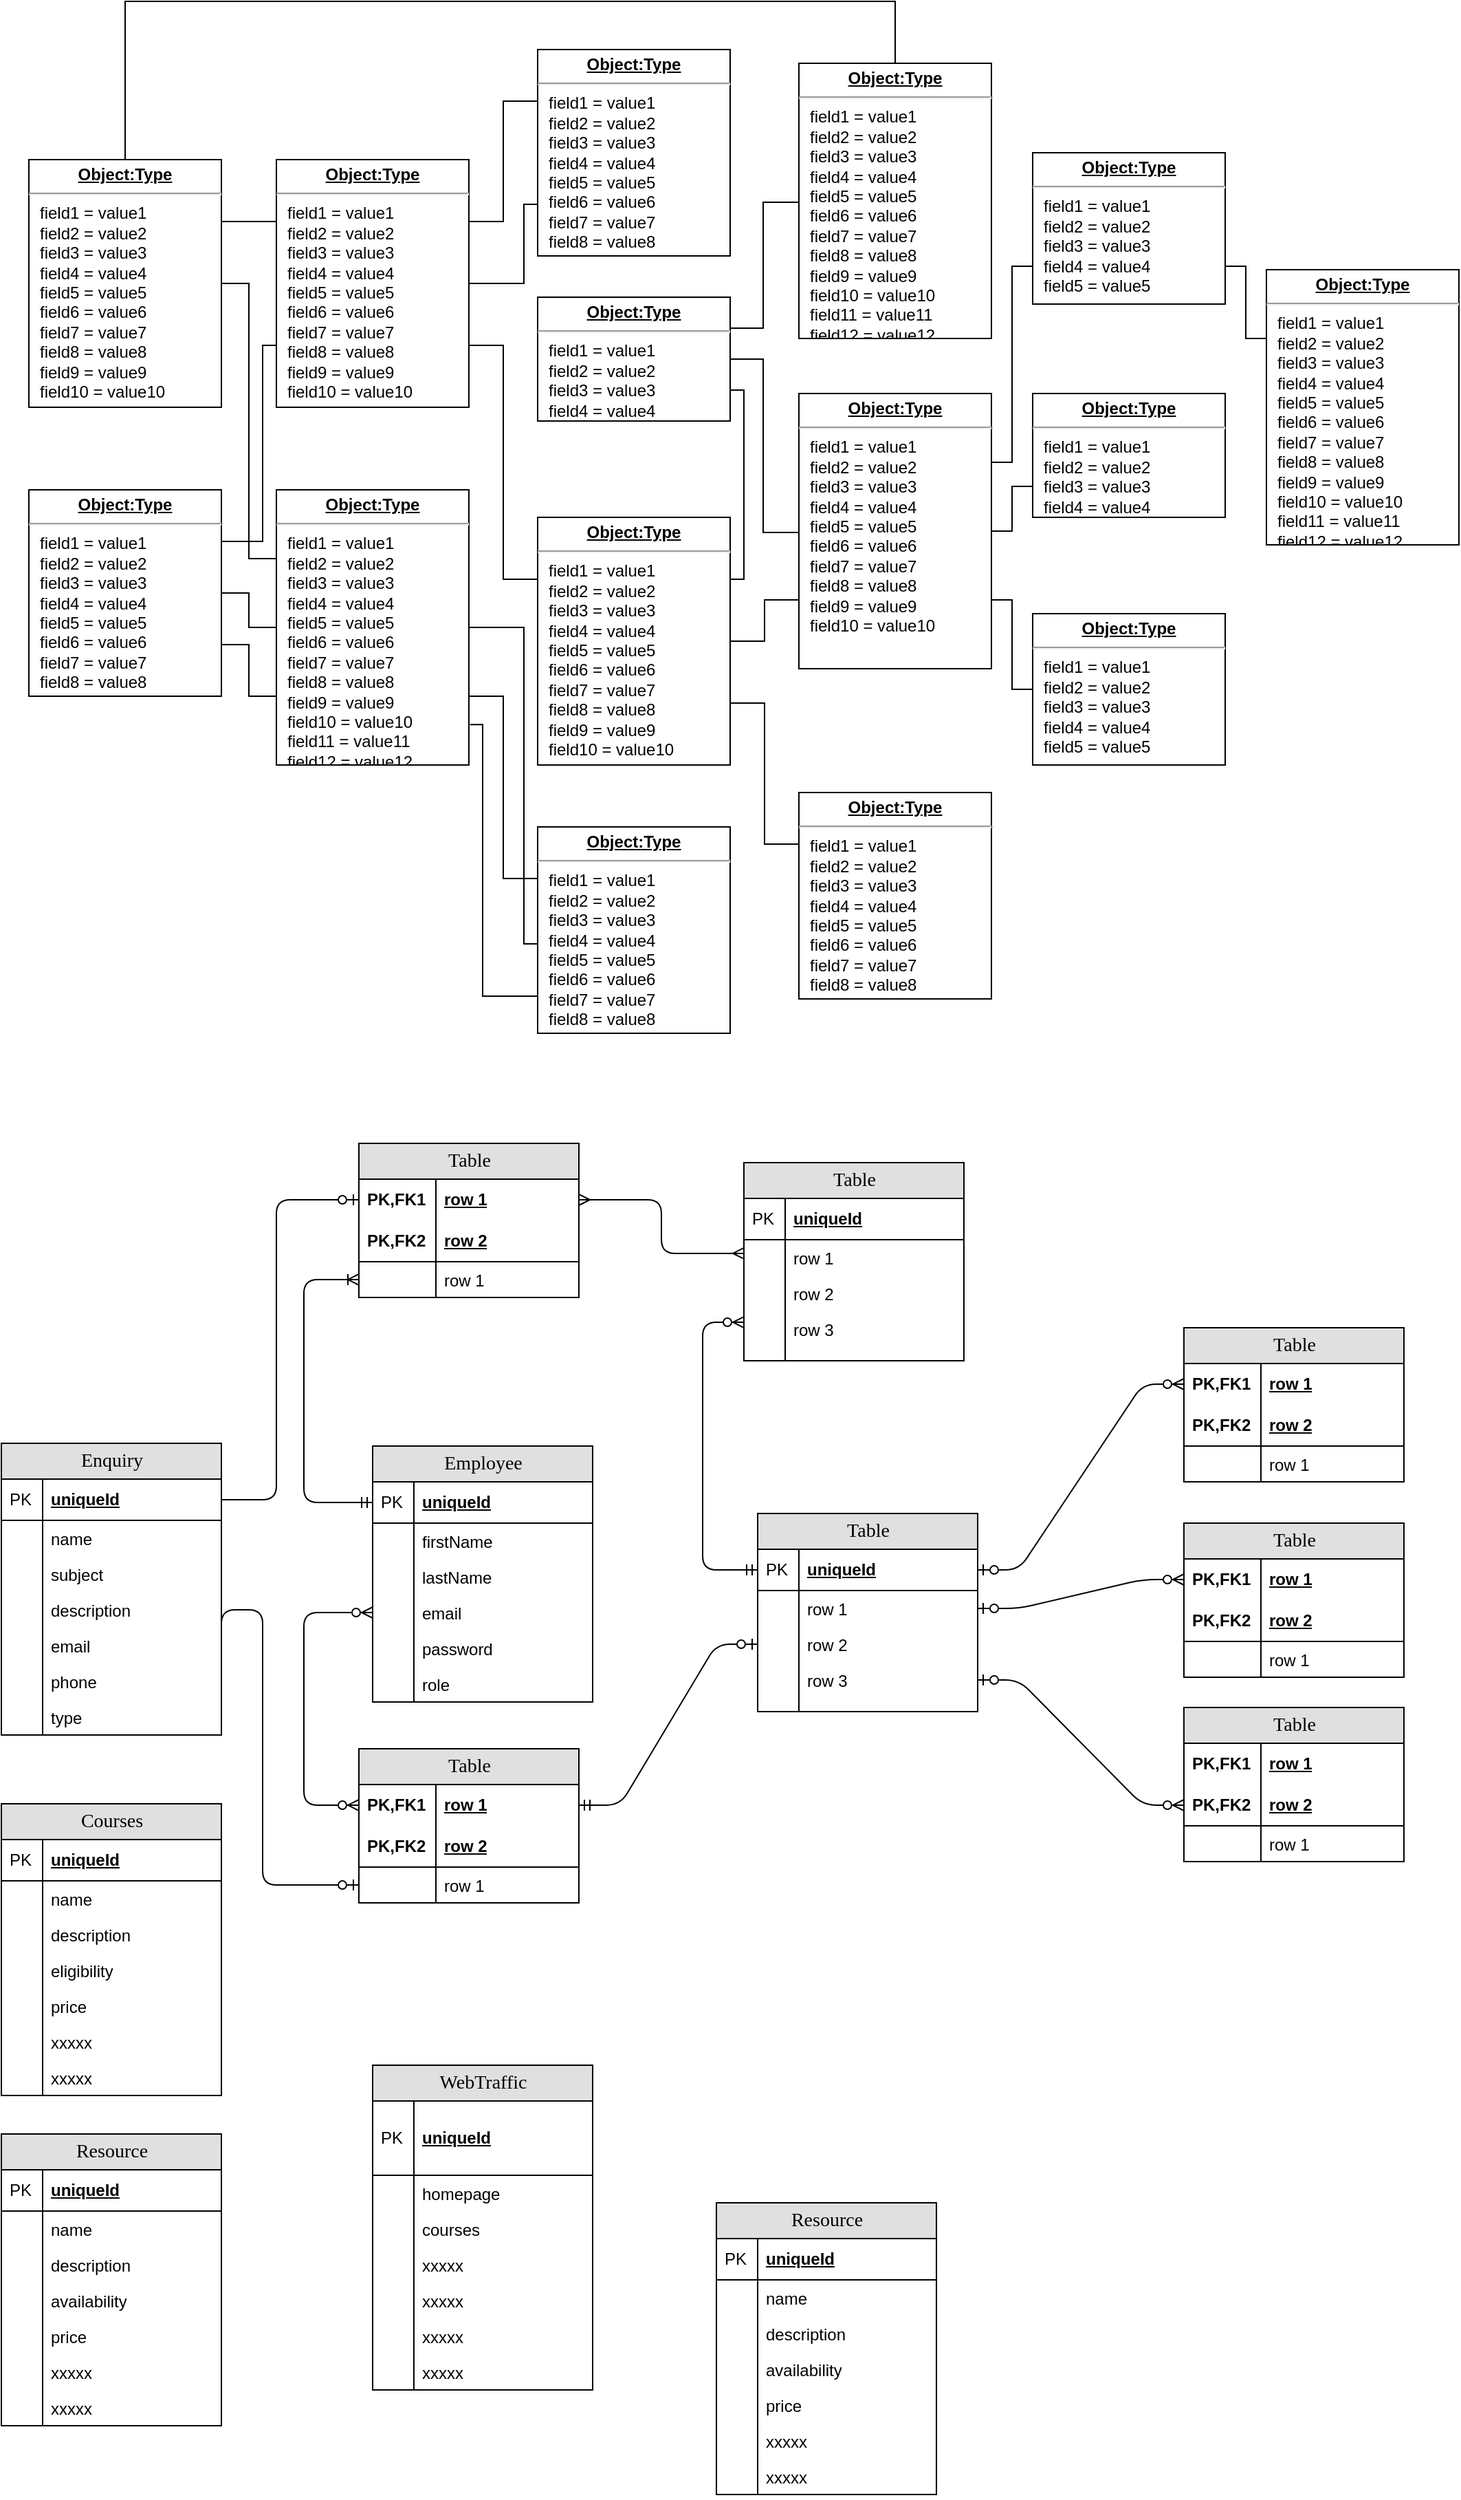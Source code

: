 <mxfile version="13.6.9" type="github">
  <diagram name="Page-1" id="a7904f86-f2b4-8e86-fa97-74104820619b">
    <mxGraphModel dx="1038" dy="621" grid="1" gridSize="10" guides="1" tooltips="1" connect="1" arrows="1" fold="1" page="1" pageScale="1" pageWidth="1100" pageHeight="850" background="#ffffff" math="0" shadow="0">
      <root>
        <mxCell id="0" />
        <mxCell id="1" parent="0" />
        <mxCell id="24794b860abc3c2d-30" style="edgeStyle=orthogonalEdgeStyle;rounded=0;html=1;labelBackgroundColor=none;endArrow=none;endFill=0;endSize=8;fontFamily=Verdana;fontSize=12;align=left;" parent="1" source="24794b860abc3c2d-1" target="24794b860abc3c2d-23" edge="1">
          <mxGeometry relative="1" as="geometry">
            <Array as="points">
              <mxPoint x="110" y="90" />
              <mxPoint x="670" y="90" />
            </Array>
          </mxGeometry>
        </mxCell>
        <mxCell id="24794b860abc3c2d-36" style="edgeStyle=orthogonalEdgeStyle;rounded=0;html=1;exitX=1;exitY=0.5;entryX=0;entryY=0.25;labelBackgroundColor=none;endArrow=none;endFill=0;endSize=8;fontFamily=Verdana;fontSize=12;align=left;" parent="1" source="24794b860abc3c2d-1" target="24794b860abc3c2d-18" edge="1">
          <mxGeometry relative="1" as="geometry" />
        </mxCell>
        <mxCell id="24794b860abc3c2d-1" value="&lt;p style=&quot;margin: 0px ; margin-top: 4px ; text-align: center ; text-decoration: underline&quot;&gt;&lt;b&gt;Object:Type&lt;/b&gt;&lt;/p&gt;&lt;hr&gt;&lt;p style=&quot;margin: 0px ; margin-left: 8px&quot;&gt;field1 = value1&lt;br&gt;field2 = value2&lt;br&gt;field3 = value3&lt;/p&gt;&lt;p style=&quot;margin: 0px ; margin-left: 8px&quot;&gt;field4 = value4&lt;br&gt;&lt;/p&gt;&lt;p style=&quot;margin: 0px ; margin-left: 8px&quot;&gt;field5 = value5&lt;br&gt;&lt;/p&gt;&lt;p style=&quot;margin: 0px ; margin-left: 8px&quot;&gt;field6 = value6&lt;br&gt;&lt;/p&gt;&lt;p style=&quot;margin: 0px ; margin-left: 8px&quot;&gt;field7 = value7&lt;br&gt;&lt;/p&gt;&lt;p style=&quot;margin: 0px ; margin-left: 8px&quot;&gt;field8 = value8&lt;br&gt;&lt;/p&gt;&lt;p style=&quot;margin: 0px ; margin-left: 8px&quot;&gt;field9 = value9&lt;br&gt;&lt;/p&gt;&lt;p style=&quot;margin: 0px ; margin-left: 8px&quot;&gt;field10 = value10&lt;/p&gt;" style="verticalAlign=top;align=left;overflow=fill;fontSize=12;fontFamily=Helvetica;html=1;rounded=0;shadow=0;comic=0;labelBackgroundColor=none;strokeWidth=1" parent="1" vertex="1">
          <mxGeometry x="40" y="205" width="140" height="180" as="geometry" />
        </mxCell>
        <mxCell id="24794b860abc3c2d-39" style="edgeStyle=orthogonalEdgeStyle;rounded=0;html=1;exitX=1;exitY=0.25;entryX=0;entryY=0.75;labelBackgroundColor=none;endArrow=none;endFill=0;endSize=8;fontFamily=Verdana;fontSize=12;align=left;" parent="1" source="24794b860abc3c2d-16" target="24794b860abc3c2d-17" edge="1">
          <mxGeometry relative="1" as="geometry">
            <Array as="points">
              <mxPoint x="210" y="483" />
              <mxPoint x="210" y="340" />
            </Array>
          </mxGeometry>
        </mxCell>
        <mxCell id="24794b860abc3c2d-16" value="&lt;p style=&quot;margin: 0px ; margin-top: 4px ; text-align: center ; text-decoration: underline&quot;&gt;&lt;b&gt;Object:Type&lt;/b&gt;&lt;/p&gt;&lt;hr&gt;&lt;p style=&quot;margin: 0px ; margin-left: 8px&quot;&gt;field1 = value1&lt;br&gt;field2 = value2&lt;br&gt;field3 = value3&lt;/p&gt;&lt;p style=&quot;margin: 0px ; margin-left: 8px&quot;&gt;field4 = value4&lt;br&gt;&lt;/p&gt;&lt;p style=&quot;margin: 0px ; margin-left: 8px&quot;&gt;field5 = value5&lt;br&gt;&lt;/p&gt;&lt;p style=&quot;margin: 0px ; margin-left: 8px&quot;&gt;field6 = value6&lt;br&gt;&lt;/p&gt;&lt;p style=&quot;margin: 0px ; margin-left: 8px&quot;&gt;field7 = value7&lt;br&gt;&lt;/p&gt;&lt;p style=&quot;margin: 0px ; margin-left: 8px&quot;&gt;field8 = value8&lt;/p&gt;" style="verticalAlign=top;align=left;overflow=fill;fontSize=12;fontFamily=Helvetica;html=1;rounded=0;shadow=0;comic=0;labelBackgroundColor=none;strokeWidth=1" parent="1" vertex="1">
          <mxGeometry x="40" y="445" width="140" height="150" as="geometry" />
        </mxCell>
        <mxCell id="24794b860abc3c2d-40" style="edgeStyle=orthogonalEdgeStyle;rounded=0;html=1;exitX=0;exitY=0.25;entryX=1;entryY=0.25;labelBackgroundColor=none;endArrow=none;endFill=0;endSize=8;fontFamily=Verdana;fontSize=12;align=left;" parent="1" source="24794b860abc3c2d-17" target="24794b860abc3c2d-1" edge="1">
          <mxGeometry relative="1" as="geometry" />
        </mxCell>
        <mxCell id="24794b860abc3c2d-41" style="edgeStyle=orthogonalEdgeStyle;rounded=0;html=1;exitX=1;exitY=0.25;entryX=0;entryY=0.25;labelBackgroundColor=none;endArrow=none;endFill=0;endSize=8;fontFamily=Verdana;fontSize=12;align=left;" parent="1" source="24794b860abc3c2d-17" target="24794b860abc3c2d-19" edge="1">
          <mxGeometry relative="1" as="geometry" />
        </mxCell>
        <mxCell id="24794b860abc3c2d-17" value="&lt;p style=&quot;margin: 0px ; margin-top: 4px ; text-align: center ; text-decoration: underline&quot;&gt;&lt;b&gt;Object:Type&lt;/b&gt;&lt;/p&gt;&lt;hr&gt;&lt;p style=&quot;margin: 0px ; margin-left: 8px&quot;&gt;field1 = value1&lt;br&gt;field2 = value2&lt;br&gt;field3 = value3&lt;/p&gt;&lt;p style=&quot;margin: 0px ; margin-left: 8px&quot;&gt;field4 = value4&lt;br&gt;&lt;/p&gt;&lt;p style=&quot;margin: 0px ; margin-left: 8px&quot;&gt;field5 = value5&lt;br&gt;&lt;/p&gt;&lt;p style=&quot;margin: 0px ; margin-left: 8px&quot;&gt;field6 = value6&lt;br&gt;&lt;/p&gt;&lt;p style=&quot;margin: 0px ; margin-left: 8px&quot;&gt;field7 = value7&lt;br&gt;&lt;/p&gt;&lt;p style=&quot;margin: 0px ; margin-left: 8px&quot;&gt;field8 = value8&lt;br&gt;&lt;/p&gt;&lt;p style=&quot;margin: 0px ; margin-left: 8px&quot;&gt;field9 = value9&lt;br&gt;&lt;/p&gt;&lt;p style=&quot;margin: 0px ; margin-left: 8px&quot;&gt;field10 = value10&lt;/p&gt;" style="verticalAlign=top;align=left;overflow=fill;fontSize=12;fontFamily=Helvetica;html=1;rounded=0;shadow=0;comic=0;labelBackgroundColor=none;strokeWidth=1" parent="1" vertex="1">
          <mxGeometry x="220" y="205" width="140" height="180" as="geometry" />
        </mxCell>
        <mxCell id="24794b860abc3c2d-37" style="edgeStyle=orthogonalEdgeStyle;rounded=0;html=1;exitX=0;exitY=0.75;entryX=1;entryY=0.75;labelBackgroundColor=none;endArrow=none;endFill=0;endSize=8;fontFamily=Verdana;fontSize=12;align=left;" parent="1" source="24794b860abc3c2d-18" target="24794b860abc3c2d-16" edge="1">
          <mxGeometry relative="1" as="geometry" />
        </mxCell>
        <mxCell id="24794b860abc3c2d-38" style="edgeStyle=orthogonalEdgeStyle;rounded=0;html=1;exitX=0;exitY=0.5;entryX=1;entryY=0.5;labelBackgroundColor=none;endArrow=none;endFill=0;endSize=8;fontFamily=Verdana;fontSize=12;align=left;" parent="1" source="24794b860abc3c2d-18" target="24794b860abc3c2d-16" edge="1">
          <mxGeometry relative="1" as="geometry" />
        </mxCell>
        <mxCell id="24794b860abc3c2d-18" value="&lt;p style=&quot;margin: 0px ; margin-top: 4px ; text-align: center ; text-decoration: underline&quot;&gt;&lt;b&gt;Object:Type&lt;/b&gt;&lt;/p&gt;&lt;hr&gt;&lt;p style=&quot;margin: 0px ; margin-left: 8px&quot;&gt;field1 = value1&lt;br&gt;field2 = value2&lt;br&gt;field3 = value3&lt;/p&gt;&lt;p style=&quot;margin: 0px ; margin-left: 8px&quot;&gt;field4 = value4&lt;br&gt;&lt;/p&gt;&lt;p style=&quot;margin: 0px ; margin-left: 8px&quot;&gt;field5 = value5&lt;br&gt;&lt;/p&gt;&lt;p style=&quot;margin: 0px ; margin-left: 8px&quot;&gt;field6 = value6&lt;br&gt;&lt;/p&gt;&lt;p style=&quot;margin: 0px ; margin-left: 8px&quot;&gt;field7 = value7&lt;br&gt;&lt;/p&gt;&lt;p style=&quot;margin: 0px ; margin-left: 8px&quot;&gt;field8 = value8&lt;br&gt;&lt;/p&gt;&lt;p style=&quot;margin: 0px ; margin-left: 8px&quot;&gt;field9 = value9&lt;br&gt;&lt;/p&gt;&lt;p style=&quot;margin: 0px ; margin-left: 8px&quot;&gt;field10 = value10&lt;br&gt;&lt;/p&gt;&lt;p style=&quot;margin: 0px ; margin-left: 8px&quot;&gt;field11 = value11&lt;br&gt;&lt;/p&gt;&lt;p style=&quot;margin: 0px ; margin-left: 8px&quot;&gt;field12 = value12&lt;/p&gt;" style="verticalAlign=top;align=left;overflow=fill;fontSize=12;fontFamily=Helvetica;html=1;rounded=0;shadow=0;comic=0;labelBackgroundColor=none;strokeWidth=1" parent="1" vertex="1">
          <mxGeometry x="220" y="445" width="140" height="200" as="geometry" />
        </mxCell>
        <mxCell id="24794b860abc3c2d-42" style="edgeStyle=orthogonalEdgeStyle;rounded=0;html=1;exitX=0;exitY=0.75;entryX=1;entryY=0.5;labelBackgroundColor=none;endArrow=none;endFill=0;endSize=8;fontFamily=Verdana;fontSize=12;align=left;" parent="1" source="24794b860abc3c2d-19" target="24794b860abc3c2d-17" edge="1">
          <mxGeometry relative="1" as="geometry">
            <Array as="points">
              <mxPoint x="400" y="238" />
              <mxPoint x="400" y="295" />
            </Array>
          </mxGeometry>
        </mxCell>
        <mxCell id="24794b860abc3c2d-19" value="&lt;p style=&quot;margin: 0px ; margin-top: 4px ; text-align: center ; text-decoration: underline&quot;&gt;&lt;b&gt;Object:Type&lt;/b&gt;&lt;/p&gt;&lt;hr&gt;&lt;p style=&quot;margin: 0px ; margin-left: 8px&quot;&gt;field1 = value1&lt;br&gt;field2 = value2&lt;br&gt;field3 = value3&lt;/p&gt;&lt;p style=&quot;margin: 0px ; margin-left: 8px&quot;&gt;field4 = value4&lt;br&gt;&lt;/p&gt;&lt;p style=&quot;margin: 0px ; margin-left: 8px&quot;&gt;field5 = value5&lt;br&gt;&lt;/p&gt;&lt;p style=&quot;margin: 0px ; margin-left: 8px&quot;&gt;field6 = value6&lt;br&gt;&lt;/p&gt;&lt;p style=&quot;margin: 0px ; margin-left: 8px&quot;&gt;field7 = value7&lt;br&gt;&lt;/p&gt;&lt;p style=&quot;margin: 0px ; margin-left: 8px&quot;&gt;field8 = value8&lt;/p&gt;" style="verticalAlign=top;align=left;overflow=fill;fontSize=12;fontFamily=Helvetica;html=1;rounded=0;shadow=0;comic=0;labelBackgroundColor=none;strokeWidth=1" parent="1" vertex="1">
          <mxGeometry x="410" y="125" width="140" height="150" as="geometry" />
        </mxCell>
        <mxCell id="24794b860abc3c2d-32" style="edgeStyle=orthogonalEdgeStyle;rounded=0;html=1;labelBackgroundColor=none;endArrow=none;endFill=0;endSize=8;fontFamily=Verdana;fontSize=12;align=left;exitX=1;exitY=0.5;" parent="1" source="24794b860abc3c2d-20" target="24794b860abc3c2d-24" edge="1">
          <mxGeometry relative="1" as="geometry">
            <Array as="points">
              <mxPoint x="574" y="350" />
              <mxPoint x="574" y="476" />
            </Array>
          </mxGeometry>
        </mxCell>
        <mxCell id="24794b860abc3c2d-20" value="&lt;p style=&quot;margin: 0px ; margin-top: 4px ; text-align: center ; text-decoration: underline&quot;&gt;&lt;b&gt;Object:Type&lt;/b&gt;&lt;/p&gt;&lt;hr&gt;&lt;p style=&quot;margin: 0px ; margin-left: 8px&quot;&gt;field1 = value1&lt;br&gt;field2 = value2&lt;br&gt;field3 = value3&lt;/p&gt;&lt;p style=&quot;margin: 0px ; margin-left: 8px&quot;&gt;field4 = value4&lt;/p&gt;" style="verticalAlign=top;align=left;overflow=fill;fontSize=12;fontFamily=Helvetica;html=1;rounded=0;shadow=0;comic=0;labelBackgroundColor=none;strokeWidth=1" parent="1" vertex="1">
          <mxGeometry x="410" y="305" width="140" height="90" as="geometry" />
        </mxCell>
        <mxCell id="24794b860abc3c2d-33" style="edgeStyle=orthogonalEdgeStyle;rounded=0;html=1;exitX=1;exitY=0.5;entryX=0;entryY=0.75;labelBackgroundColor=none;endArrow=none;endFill=0;endSize=8;fontFamily=Verdana;fontSize=12;align=left;" parent="1" source="24794b860abc3c2d-21" target="24794b860abc3c2d-24" edge="1">
          <mxGeometry relative="1" as="geometry">
            <Array as="points">
              <mxPoint x="575" y="555" />
              <mxPoint x="575" y="525" />
            </Array>
          </mxGeometry>
        </mxCell>
        <mxCell id="24794b860abc3c2d-35" style="edgeStyle=orthogonalEdgeStyle;rounded=0;html=1;exitX=1;exitY=0.25;entryX=1;entryY=0.75;labelBackgroundColor=none;endArrow=none;endFill=0;endSize=8;fontFamily=Verdana;fontSize=12;align=left;" parent="1" source="24794b860abc3c2d-21" target="24794b860abc3c2d-20" edge="1">
          <mxGeometry relative="1" as="geometry" />
        </mxCell>
        <mxCell id="24794b860abc3c2d-48" style="edgeStyle=orthogonalEdgeStyle;rounded=0;html=1;exitX=0;exitY=0.25;entryX=1;entryY=0.75;labelBackgroundColor=none;endArrow=none;endFill=0;endSize=8;fontFamily=Verdana;fontSize=12;align=left;" parent="1" source="24794b860abc3c2d-21" target="24794b860abc3c2d-17" edge="1">
          <mxGeometry relative="1" as="geometry" />
        </mxCell>
        <mxCell id="24794b860abc3c2d-21" value="&lt;p style=&quot;margin: 0px ; margin-top: 4px ; text-align: center ; text-decoration: underline&quot;&gt;&lt;b&gt;Object:Type&lt;/b&gt;&lt;/p&gt;&lt;hr&gt;&lt;p style=&quot;margin: 0px ; margin-left: 8px&quot;&gt;field1 = value1&lt;br&gt;field2 = value2&lt;br&gt;field3 = value3&lt;/p&gt;&lt;p style=&quot;margin: 0px ; margin-left: 8px&quot;&gt;field4 = value4&lt;br&gt;&lt;/p&gt;&lt;p style=&quot;margin: 0px ; margin-left: 8px&quot;&gt;field5 = value5&lt;br&gt;&lt;/p&gt;&lt;p style=&quot;margin: 0px ; margin-left: 8px&quot;&gt;field6 = value6&lt;br&gt;&lt;/p&gt;&lt;p style=&quot;margin: 0px ; margin-left: 8px&quot;&gt;field7 = value7&lt;br&gt;&lt;/p&gt;&lt;p style=&quot;margin: 0px ; margin-left: 8px&quot;&gt;field8 = value8&lt;br&gt;&lt;/p&gt;&lt;p style=&quot;margin: 0px ; margin-left: 8px&quot;&gt;field9 = value9&lt;br&gt;&lt;/p&gt;&lt;p style=&quot;margin: 0px ; margin-left: 8px&quot;&gt;field10 = value10&lt;/p&gt;" style="verticalAlign=top;align=left;overflow=fill;fontSize=12;fontFamily=Helvetica;html=1;rounded=0;shadow=0;comic=0;labelBackgroundColor=none;strokeWidth=1" parent="1" vertex="1">
          <mxGeometry x="410" y="465" width="140" height="180" as="geometry" />
        </mxCell>
        <mxCell id="24794b860abc3c2d-47" style="edgeStyle=orthogonalEdgeStyle;rounded=0;html=1;exitX=0;exitY=0.25;entryX=1;entryY=0.75;labelBackgroundColor=none;endArrow=none;endFill=0;endSize=8;fontFamily=Verdana;fontSize=12;align=left;" parent="1" source="24794b860abc3c2d-22" target="24794b860abc3c2d-18" edge="1">
          <mxGeometry relative="1" as="geometry" />
        </mxCell>
        <mxCell id="24794b860abc3c2d-50" style="edgeStyle=orthogonalEdgeStyle;rounded=0;html=1;exitX=0;exitY=0.75;entryX=1.006;entryY=0.853;entryPerimeter=0;labelBackgroundColor=none;endArrow=none;endFill=0;endSize=8;fontFamily=Verdana;fontSize=12;align=left;" parent="1" source="24794b860abc3c2d-22" target="24794b860abc3c2d-18" edge="1">
          <mxGeometry relative="1" as="geometry">
            <Array as="points">
              <mxPoint x="370" y="813" />
              <mxPoint x="370" y="615" />
            </Array>
          </mxGeometry>
        </mxCell>
        <mxCell id="24794b860abc3c2d-51" style="edgeStyle=orthogonalEdgeStyle;rounded=0;html=1;exitX=0;exitY=0.5;entryX=1;entryY=0.5;labelBackgroundColor=none;endArrow=none;endFill=0;endSize=8;fontFamily=Verdana;fontSize=12;align=left;" parent="1" source="24794b860abc3c2d-22" target="24794b860abc3c2d-18" edge="1">
          <mxGeometry relative="1" as="geometry">
            <Array as="points">
              <mxPoint x="400" y="775" />
              <mxPoint x="400" y="545" />
            </Array>
          </mxGeometry>
        </mxCell>
        <mxCell id="24794b860abc3c2d-22" value="&lt;p style=&quot;margin: 0px ; margin-top: 4px ; text-align: center ; text-decoration: underline&quot;&gt;&lt;b&gt;Object:Type&lt;/b&gt;&lt;/p&gt;&lt;hr&gt;&lt;p style=&quot;margin: 0px ; margin-left: 8px&quot;&gt;field1 = value1&lt;br&gt;field2 = value2&lt;br&gt;field3 = value3&lt;/p&gt;&lt;p style=&quot;margin: 0px ; margin-left: 8px&quot;&gt;field4 = value4&lt;br&gt;&lt;/p&gt;&lt;p style=&quot;margin: 0px ; margin-left: 8px&quot;&gt;field5 = value5&lt;br&gt;&lt;/p&gt;&lt;p style=&quot;margin: 0px ; margin-left: 8px&quot;&gt;field6 = value6&lt;br&gt;&lt;/p&gt;&lt;p style=&quot;margin: 0px ; margin-left: 8px&quot;&gt;field7 = value7&lt;br&gt;&lt;/p&gt;&lt;p style=&quot;margin: 0px ; margin-left: 8px&quot;&gt;field8 = value8&lt;/p&gt;" style="verticalAlign=top;align=left;overflow=fill;fontSize=12;fontFamily=Helvetica;html=1;rounded=0;shadow=0;comic=0;labelBackgroundColor=none;strokeWidth=1" parent="1" vertex="1">
          <mxGeometry x="410" y="690" width="140" height="150" as="geometry" />
        </mxCell>
        <mxCell id="24794b860abc3c2d-31" style="edgeStyle=orthogonalEdgeStyle;rounded=0;html=1;labelBackgroundColor=none;endArrow=none;endFill=0;endSize=8;fontFamily=Verdana;fontSize=12;align=left;entryX=1;entryY=0.25;" parent="1" source="24794b860abc3c2d-23" target="24794b860abc3c2d-20" edge="1">
          <mxGeometry relative="1" as="geometry">
            <Array as="points">
              <mxPoint x="574" y="236" />
              <mxPoint x="574" y="327" />
            </Array>
          </mxGeometry>
        </mxCell>
        <mxCell id="24794b860abc3c2d-23" value="&lt;p style=&quot;margin: 0px ; margin-top: 4px ; text-align: center ; text-decoration: underline&quot;&gt;&lt;b&gt;Object:Type&lt;/b&gt;&lt;/p&gt;&lt;hr&gt;&lt;p style=&quot;margin: 0px ; margin-left: 8px&quot;&gt;field1 = value1&lt;br&gt;field2 = value2&lt;br&gt;field3 = value3&lt;/p&gt;&lt;p style=&quot;margin: 0px ; margin-left: 8px&quot;&gt;field4 = value4&lt;br&gt;&lt;/p&gt;&lt;p style=&quot;margin: 0px ; margin-left: 8px&quot;&gt;field5 = value5&lt;br&gt;&lt;/p&gt;&lt;p style=&quot;margin: 0px ; margin-left: 8px&quot;&gt;field6 = value6&lt;br&gt;&lt;/p&gt;&lt;p style=&quot;margin: 0px ; margin-left: 8px&quot;&gt;field7 = value7&lt;br&gt;&lt;/p&gt;&lt;p style=&quot;margin: 0px ; margin-left: 8px&quot;&gt;field8 = value8&lt;br&gt;&lt;/p&gt;&lt;p style=&quot;margin: 0px ; margin-left: 8px&quot;&gt;field9 = value9&lt;br&gt;&lt;/p&gt;&lt;p style=&quot;margin: 0px ; margin-left: 8px&quot;&gt;field10 = value10&lt;br&gt;&lt;/p&gt;&lt;p style=&quot;margin: 0px ; margin-left: 8px&quot;&gt;field11 = value11&lt;br&gt;&lt;/p&gt;&lt;p style=&quot;margin: 0px ; margin-left: 8px&quot;&gt;field12 = value12&lt;/p&gt;" style="verticalAlign=top;align=left;overflow=fill;fontSize=12;fontFamily=Helvetica;html=1;rounded=0;shadow=0;comic=0;labelBackgroundColor=none;strokeWidth=1" parent="1" vertex="1">
          <mxGeometry x="600" y="135" width="140" height="200" as="geometry" />
        </mxCell>
        <mxCell id="24794b860abc3c2d-44" style="edgeStyle=orthogonalEdgeStyle;rounded=0;html=1;exitX=1;exitY=0.25;entryX=0;entryY=0.75;labelBackgroundColor=none;endArrow=none;endFill=0;endSize=8;fontFamily=Verdana;fontSize=12;align=left;" parent="1" source="24794b860abc3c2d-24" target="24794b860abc3c2d-26" edge="1">
          <mxGeometry relative="1" as="geometry" />
        </mxCell>
        <mxCell id="24794b860abc3c2d-45" style="edgeStyle=orthogonalEdgeStyle;rounded=0;html=1;exitX=1;exitY=0.5;entryX=0;entryY=0.75;labelBackgroundColor=none;endArrow=none;endFill=0;endSize=8;fontFamily=Verdana;fontSize=12;align=left;" parent="1" source="24794b860abc3c2d-24" target="24794b860abc3c2d-27" edge="1">
          <mxGeometry relative="1" as="geometry" />
        </mxCell>
        <mxCell id="24794b860abc3c2d-46" style="edgeStyle=orthogonalEdgeStyle;rounded=0;html=1;exitX=1;exitY=0.75;entryX=0;entryY=0.5;labelBackgroundColor=none;endArrow=none;endFill=0;endSize=8;fontFamily=Verdana;fontSize=12;align=left;" parent="1" source="24794b860abc3c2d-24" target="24794b860abc3c2d-28" edge="1">
          <mxGeometry relative="1" as="geometry" />
        </mxCell>
        <mxCell id="24794b860abc3c2d-24" value="&lt;p style=&quot;margin: 0px ; margin-top: 4px ; text-align: center ; text-decoration: underline&quot;&gt;&lt;b&gt;Object:Type&lt;/b&gt;&lt;/p&gt;&lt;hr&gt;&lt;p style=&quot;margin: 0px ; margin-left: 8px&quot;&gt;field1 = value1&lt;br&gt;field2 = value2&lt;br&gt;field3 = value3&lt;/p&gt;&lt;p style=&quot;margin: 0px ; margin-left: 8px&quot;&gt;field4 = value4&lt;br&gt;&lt;/p&gt;&lt;p style=&quot;margin: 0px ; margin-left: 8px&quot;&gt;field5 = value5&lt;br&gt;&lt;/p&gt;&lt;p style=&quot;margin: 0px ; margin-left: 8px&quot;&gt;field6 = value6&lt;br&gt;&lt;/p&gt;&lt;p style=&quot;margin: 0px ; margin-left: 8px&quot;&gt;field7 = value7&lt;br&gt;&lt;/p&gt;&lt;p style=&quot;margin: 0px ; margin-left: 8px&quot;&gt;field8 = value8&lt;br&gt;&lt;/p&gt;&lt;p style=&quot;margin: 0px ; margin-left: 8px&quot;&gt;field9 = value9&lt;br&gt;&lt;/p&gt;&lt;p style=&quot;margin: 0px ; margin-left: 8px&quot;&gt;field10 = value10&lt;/p&gt;" style="verticalAlign=top;align=left;overflow=fill;fontSize=12;fontFamily=Helvetica;html=1;rounded=0;shadow=0;comic=0;labelBackgroundColor=none;strokeWidth=1" parent="1" vertex="1">
          <mxGeometry x="600" y="375" width="140" height="200" as="geometry" />
        </mxCell>
        <mxCell id="24794b860abc3c2d-49" style="edgeStyle=orthogonalEdgeStyle;rounded=0;html=1;exitX=0;exitY=0.25;entryX=1;entryY=0.75;labelBackgroundColor=none;endArrow=none;endFill=0;endSize=8;fontFamily=Verdana;fontSize=12;align=left;" parent="1" source="24794b860abc3c2d-25" target="24794b860abc3c2d-21" edge="1">
          <mxGeometry relative="1" as="geometry" />
        </mxCell>
        <mxCell id="24794b860abc3c2d-25" value="&lt;p style=&quot;margin: 0px ; margin-top: 4px ; text-align: center ; text-decoration: underline&quot;&gt;&lt;b&gt;Object:Type&lt;/b&gt;&lt;/p&gt;&lt;hr&gt;&lt;p style=&quot;margin: 0px ; margin-left: 8px&quot;&gt;field1 = value1&lt;br&gt;field2 = value2&lt;br&gt;field3 = value3&lt;/p&gt;&lt;p style=&quot;margin: 0px ; margin-left: 8px&quot;&gt;field4 = value4&lt;br&gt;&lt;/p&gt;&lt;p style=&quot;margin: 0px ; margin-left: 8px&quot;&gt;field5 = value5&lt;br&gt;&lt;/p&gt;&lt;p style=&quot;margin: 0px ; margin-left: 8px&quot;&gt;field6 = value6&lt;br&gt;&lt;/p&gt;&lt;p style=&quot;margin: 0px ; margin-left: 8px&quot;&gt;field7 = value7&lt;br&gt;&lt;/p&gt;&lt;p style=&quot;margin: 0px ; margin-left: 8px&quot;&gt;field8 = value8&lt;/p&gt;" style="verticalAlign=top;align=left;overflow=fill;fontSize=12;fontFamily=Helvetica;html=1;rounded=0;shadow=0;comic=0;labelBackgroundColor=none;strokeWidth=1" parent="1" vertex="1">
          <mxGeometry x="600" y="665" width="140" height="150" as="geometry" />
        </mxCell>
        <mxCell id="24794b860abc3c2d-43" style="edgeStyle=orthogonalEdgeStyle;rounded=0;html=1;exitX=1;exitY=0.75;entryX=0;entryY=0.25;labelBackgroundColor=none;endArrow=none;endFill=0;endSize=8;fontFamily=Verdana;fontSize=12;align=left;" parent="1" source="24794b860abc3c2d-26" target="24794b860abc3c2d-29" edge="1">
          <mxGeometry relative="1" as="geometry" />
        </mxCell>
        <mxCell id="24794b860abc3c2d-26" value="&lt;p style=&quot;margin: 0px ; margin-top: 4px ; text-align: center ; text-decoration: underline&quot;&gt;&lt;b&gt;Object:Type&lt;/b&gt;&lt;/p&gt;&lt;hr&gt;&lt;p style=&quot;margin: 0px ; margin-left: 8px&quot;&gt;field1 = value1&lt;br&gt;field2 = value2&lt;br&gt;field3 = value3&lt;/p&gt;&lt;p style=&quot;margin: 0px ; margin-left: 8px&quot;&gt;field4 = value4&lt;br&gt;&lt;/p&gt;&lt;p style=&quot;margin: 0px ; margin-left: 8px&quot;&gt;field5 = value5&lt;/p&gt;" style="verticalAlign=top;align=left;overflow=fill;fontSize=12;fontFamily=Helvetica;html=1;rounded=0;shadow=0;comic=0;labelBackgroundColor=none;strokeWidth=1" parent="1" vertex="1">
          <mxGeometry x="770" y="200" width="140" height="110" as="geometry" />
        </mxCell>
        <mxCell id="24794b860abc3c2d-27" value="&lt;p style=&quot;margin: 0px ; margin-top: 4px ; text-align: center ; text-decoration: underline&quot;&gt;&lt;b&gt;Object:Type&lt;/b&gt;&lt;/p&gt;&lt;hr&gt;&lt;p style=&quot;margin: 0px ; margin-left: 8px&quot;&gt;field1 = value1&lt;br&gt;field2 = value2&lt;br&gt;field3 = value3&lt;/p&gt;&lt;p style=&quot;margin: 0px ; margin-left: 8px&quot;&gt;field4 = value4&lt;/p&gt;" style="verticalAlign=top;align=left;overflow=fill;fontSize=12;fontFamily=Helvetica;html=1;rounded=0;shadow=0;comic=0;labelBackgroundColor=none;strokeWidth=1" parent="1" vertex="1">
          <mxGeometry x="770" y="375" width="140" height="90" as="geometry" />
        </mxCell>
        <mxCell id="24794b860abc3c2d-28" value="&lt;p style=&quot;margin: 0px ; margin-top: 4px ; text-align: center ; text-decoration: underline&quot;&gt;&lt;b&gt;Object:Type&lt;/b&gt;&lt;/p&gt;&lt;hr&gt;&lt;p style=&quot;margin: 0px ; margin-left: 8px&quot;&gt;field1 = value1&lt;br&gt;field2 = value2&lt;br&gt;field3 = value3&lt;/p&gt;&lt;p style=&quot;margin: 0px ; margin-left: 8px&quot;&gt;field4 = value4&lt;br&gt;&lt;/p&gt;&lt;p style=&quot;margin: 0px ; margin-left: 8px&quot;&gt;field5 = value5&lt;/p&gt;" style="verticalAlign=top;align=left;overflow=fill;fontSize=12;fontFamily=Helvetica;html=1;rounded=0;shadow=0;comic=0;labelBackgroundColor=none;strokeWidth=1" parent="1" vertex="1">
          <mxGeometry x="770" y="535" width="140" height="110" as="geometry" />
        </mxCell>
        <mxCell id="24794b860abc3c2d-29" value="&lt;p style=&quot;margin: 0px ; margin-top: 4px ; text-align: center ; text-decoration: underline&quot;&gt;&lt;b&gt;Object:Type&lt;/b&gt;&lt;/p&gt;&lt;hr&gt;&lt;p style=&quot;margin: 0px ; margin-left: 8px&quot;&gt;field1 = value1&lt;br&gt;field2 = value2&lt;br&gt;field3 = value3&lt;/p&gt;&lt;p style=&quot;margin: 0px ; margin-left: 8px&quot;&gt;field4 = value4&lt;br&gt;&lt;/p&gt;&lt;p style=&quot;margin: 0px ; margin-left: 8px&quot;&gt;field5 = value5&lt;br&gt;&lt;/p&gt;&lt;p style=&quot;margin: 0px ; margin-left: 8px&quot;&gt;field6 = value6&lt;br&gt;&lt;/p&gt;&lt;p style=&quot;margin: 0px ; margin-left: 8px&quot;&gt;field7 = value7&lt;br&gt;&lt;/p&gt;&lt;p style=&quot;margin: 0px ; margin-left: 8px&quot;&gt;field8 = value8&lt;br&gt;&lt;/p&gt;&lt;p style=&quot;margin: 0px ; margin-left: 8px&quot;&gt;field9 = value9&lt;br&gt;&lt;/p&gt;&lt;p style=&quot;margin: 0px ; margin-left: 8px&quot;&gt;field10 = value10&lt;br&gt;&lt;/p&gt;&lt;p style=&quot;margin: 0px ; margin-left: 8px&quot;&gt;field11 = value11&lt;br&gt;&lt;/p&gt;&lt;p style=&quot;margin: 0px ; margin-left: 8px&quot;&gt;field12 = value12&lt;/p&gt;" style="verticalAlign=top;align=left;overflow=fill;fontSize=12;fontFamily=Helvetica;html=1;rounded=0;shadow=0;comic=0;labelBackgroundColor=none;strokeWidth=1" parent="1" vertex="1">
          <mxGeometry x="940" y="285" width="140" height="200" as="geometry" />
        </mxCell>
        <mxCell id="QbshzU4DQmxqSAbO1JOp-55" value="" style="edgeStyle=orthogonalEdgeStyle;html=1;endArrow=ERoneToMany;startArrow=ERmandOne;labelBackgroundColor=none;fontFamily=Verdana;fontSize=14;entryX=0;entryY=0.5;exitX=0;exitY=0.5;" parent="1" source="QbshzU4DQmxqSAbO1JOp-20" target="QbshzU4DQmxqSAbO1JOp-6" edge="1">
          <mxGeometry width="100" height="100" relative="1" as="geometry">
            <mxPoint x="90" y="1210" as="sourcePoint" />
            <mxPoint x="190" y="1110" as="targetPoint" />
            <Array as="points">
              <mxPoint x="240" y="1181" />
              <mxPoint x="240" y="1019" />
            </Array>
          </mxGeometry>
        </mxCell>
        <mxCell id="QbshzU4DQmxqSAbO1JOp-56" value="" style="edgeStyle=orthogonalEdgeStyle;html=1;endArrow=ERzeroToMany;endFill=1;startArrow=ERzeroToMany;labelBackgroundColor=none;fontFamily=Verdana;fontSize=14;entryX=0;entryY=0.5;exitX=0;exitY=0.5;" parent="1" source="QbshzU4DQmxqSAbO1JOp-49" target="QbshzU4DQmxqSAbO1JOp-26" edge="1">
          <mxGeometry width="100" height="100" relative="1" as="geometry">
            <mxPoint x="110" y="1430" as="sourcePoint" />
            <mxPoint x="210" y="1330" as="targetPoint" />
            <Array as="points">
              <mxPoint x="240" y="1401" />
              <mxPoint x="240" y="1261" />
            </Array>
          </mxGeometry>
        </mxCell>
        <mxCell id="QbshzU4DQmxqSAbO1JOp-57" value="" style="edgeStyle=orthogonalEdgeStyle;html=1;endArrow=ERmany;startArrow=ERmany;labelBackgroundColor=none;fontFamily=Verdana;fontSize=14;entryX=1;entryY=0.5;exitX=0;exitY=0.383;exitPerimeter=0;" parent="1" source="QbshzU4DQmxqSAbO1JOp-11" target="QbshzU4DQmxqSAbO1JOp-2" edge="1">
          <mxGeometry width="100" height="100" relative="1" as="geometry">
            <mxPoint x="550" y="1000" as="sourcePoint" />
            <mxPoint x="570" y="1090" as="targetPoint" />
            <Array as="points">
              <mxPoint x="500" y="1000" />
              <mxPoint x="500" y="961" />
            </Array>
          </mxGeometry>
        </mxCell>
        <mxCell id="QbshzU4DQmxqSAbO1JOp-58" value="" style="edgeStyle=orthogonalEdgeStyle;html=1;endArrow=ERzeroToMany;startArrow=ERmandOne;labelBackgroundColor=none;fontFamily=Verdana;fontSize=14;entryX=0;entryY=0.308;entryPerimeter=0;exitX=0;exitY=0.5;" parent="1" source="QbshzU4DQmxqSAbO1JOp-31" target="QbshzU4DQmxqSAbO1JOp-15" edge="1">
          <mxGeometry width="100" height="100" relative="1" as="geometry">
            <mxPoint x="460" y="1200" as="sourcePoint" />
            <mxPoint x="560" y="1100" as="targetPoint" />
            <Array as="points">
              <mxPoint x="530" y="1230" />
              <mxPoint x="530" y="1050" />
            </Array>
          </mxGeometry>
        </mxCell>
        <mxCell id="QbshzU4DQmxqSAbO1JOp-59" value="" style="edgeStyle=entityRelationEdgeStyle;html=1;endArrow=ERzeroToOne;startArrow=ERmandOne;labelBackgroundColor=none;fontFamily=Verdana;fontSize=14;exitX=1;exitY=0.5;entryX=0;entryY=0.5;" parent="1" source="QbshzU4DQmxqSAbO1JOp-49" target="QbshzU4DQmxqSAbO1JOp-35" edge="1">
          <mxGeometry width="100" height="100" relative="1" as="geometry">
            <mxPoint x="590" y="1500" as="sourcePoint" />
            <mxPoint x="690" y="1400" as="targetPoint" />
          </mxGeometry>
        </mxCell>
        <mxCell id="QbshzU4DQmxqSAbO1JOp-60" value="" style="edgeStyle=entityRelationEdgeStyle;html=1;endArrow=ERzeroToMany;startArrow=ERzeroToOne;labelBackgroundColor=none;fontFamily=Verdana;fontSize=14;entryX=0;entryY=0.5;exitX=1;exitY=0.5;" parent="1" source="QbshzU4DQmxqSAbO1JOp-31" target="QbshzU4DQmxqSAbO1JOp-42" edge="1">
          <mxGeometry width="100" height="100" relative="1" as="geometry">
            <mxPoint x="840" y="1380" as="sourcePoint" />
            <mxPoint x="940" y="1280" as="targetPoint" />
          </mxGeometry>
        </mxCell>
        <mxCell id="QbshzU4DQmxqSAbO1JOp-75" value="" style="edgeStyle=entityRelationEdgeStyle;html=1;endArrow=ERzeroToMany;startArrow=ERzeroToOne;labelBackgroundColor=none;fontFamily=Verdana;fontSize=14;entryX=0;entryY=0.5;exitX=1;exitY=0.5;" parent="1" source="QbshzU4DQmxqSAbO1JOp-33" target="QbshzU4DQmxqSAbO1JOp-62" edge="1">
          <mxGeometry width="100" height="100" relative="1" as="geometry">
            <mxPoint x="739.765" y="1239.529" as="sourcePoint" />
            <mxPoint x="890.353" y="1105.412" as="targetPoint" />
          </mxGeometry>
        </mxCell>
        <mxCell id="QbshzU4DQmxqSAbO1JOp-76" value="" style="edgeStyle=entityRelationEdgeStyle;html=1;endArrow=ERzeroToMany;startArrow=ERzeroToOne;labelBackgroundColor=none;fontFamily=Verdana;fontSize=14;entryX=0;entryY=0.5;exitX=1;exitY=0.5;" parent="1" source="QbshzU4DQmxqSAbO1JOp-37" target="QbshzU4DQmxqSAbO1JOp-71" edge="1">
          <mxGeometry width="100" height="100" relative="1" as="geometry">
            <mxPoint x="749.765" y="1249.529" as="sourcePoint" />
            <mxPoint x="900.353" y="1115.412" as="targetPoint" />
          </mxGeometry>
        </mxCell>
        <mxCell id="QbshzU4DQmxqSAbO1JOp-88" value="" style="edgeStyle=orthogonalEdgeStyle;html=1;endArrow=ERzeroToOne;endFill=1;labelBackgroundColor=none;fontFamily=Verdana;fontSize=14;entryX=0;entryY=0.5;exitX=1;exitY=0.5;" parent="1" source="QbshzU4DQmxqSAbO1JOp-78" target="QbshzU4DQmxqSAbO1JOp-2" edge="1">
          <mxGeometry width="100" height="100" relative="1" as="geometry">
            <mxPoint x="60" y="1080" as="sourcePoint" />
            <mxPoint x="160" y="980" as="targetPoint" />
            <Array as="points">
              <mxPoint x="220" y="1179" />
              <mxPoint x="220" y="961" />
            </Array>
          </mxGeometry>
        </mxCell>
        <mxCell id="QbshzU4DQmxqSAbO1JOp-89" value="" style="edgeStyle=orthogonalEdgeStyle;html=1;endArrow=ERzeroToOne;endFill=1;labelBackgroundColor=none;fontFamily=Verdana;fontSize=14;entryX=0;entryY=0.5;exitX=1;exitY=0.5;" parent="1" source="QbshzU4DQmxqSAbO1JOp-84" target="QbshzU4DQmxqSAbO1JOp-53" edge="1">
          <mxGeometry width="100" height="100" relative="1" as="geometry">
            <mxPoint x="190.353" y="1188.941" as="sourcePoint" />
            <mxPoint x="290.353" y="971.294" as="targetPoint" />
            <Array as="points">
              <mxPoint x="210" y="1259" />
              <mxPoint x="210" y="1459" />
            </Array>
          </mxGeometry>
        </mxCell>
        <mxCell id="QbshzU4DQmxqSAbO1JOp-1" value="Table" style="swimlane;html=1;fontStyle=0;childLayout=stackLayout;horizontal=1;startSize=26;fillColor=#e0e0e0;horizontalStack=0;resizeParent=1;resizeLast=0;collapsible=1;marginBottom=0;swimlaneFillColor=#ffffff;align=center;rounded=0;shadow=0;comic=0;labelBackgroundColor=none;strokeWidth=1;fontFamily=Verdana;fontSize=14" parent="1" vertex="1">
          <mxGeometry x="280" y="920" width="160" height="112" as="geometry" />
        </mxCell>
        <mxCell id="QbshzU4DQmxqSAbO1JOp-2" value="row 1" style="shape=partialRectangle;top=0;left=0;right=0;bottom=0;html=1;align=left;verticalAlign=middle;fillColor=none;spacingLeft=60;spacingRight=4;whiteSpace=wrap;overflow=hidden;rotatable=0;points=[[0,0.5],[1,0.5]];portConstraint=eastwest;dropTarget=0;fontStyle=5;" parent="QbshzU4DQmxqSAbO1JOp-1" vertex="1">
          <mxGeometry y="26" width="160" height="30" as="geometry" />
        </mxCell>
        <mxCell id="QbshzU4DQmxqSAbO1JOp-3" value="PK,FK1" style="shape=partialRectangle;fontStyle=1;top=0;left=0;bottom=0;html=1;fillColor=none;align=left;verticalAlign=middle;spacingLeft=4;spacingRight=4;whiteSpace=wrap;overflow=hidden;rotatable=0;points=[];portConstraint=eastwest;part=1;" parent="QbshzU4DQmxqSAbO1JOp-2" vertex="1" connectable="0">
          <mxGeometry width="56" height="30" as="geometry" />
        </mxCell>
        <mxCell id="QbshzU4DQmxqSAbO1JOp-4" value="row 2" style="shape=partialRectangle;top=0;left=0;right=0;bottom=1;html=1;align=left;verticalAlign=middle;fillColor=none;spacingLeft=60;spacingRight=4;whiteSpace=wrap;overflow=hidden;rotatable=0;points=[[0,0.5],[1,0.5]];portConstraint=eastwest;dropTarget=0;fontStyle=5;" parent="QbshzU4DQmxqSAbO1JOp-1" vertex="1">
          <mxGeometry y="56" width="160" height="30" as="geometry" />
        </mxCell>
        <mxCell id="QbshzU4DQmxqSAbO1JOp-5" value="PK,FK2" style="shape=partialRectangle;fontStyle=1;top=0;left=0;bottom=0;html=1;fillColor=none;align=left;verticalAlign=middle;spacingLeft=4;spacingRight=4;whiteSpace=wrap;overflow=hidden;rotatable=0;points=[];portConstraint=eastwest;part=1;" parent="QbshzU4DQmxqSAbO1JOp-4" vertex="1" connectable="0">
          <mxGeometry width="56" height="30" as="geometry" />
        </mxCell>
        <mxCell id="QbshzU4DQmxqSAbO1JOp-6" value="row 1" style="shape=partialRectangle;top=0;left=0;right=0;bottom=0;html=1;align=left;verticalAlign=top;fillColor=none;spacingLeft=60;spacingRight=4;whiteSpace=wrap;overflow=hidden;rotatable=0;points=[[0,0.5],[1,0.5]];portConstraint=eastwest;dropTarget=0;" parent="QbshzU4DQmxqSAbO1JOp-1" vertex="1">
          <mxGeometry y="86" width="160" height="26" as="geometry" />
        </mxCell>
        <mxCell id="QbshzU4DQmxqSAbO1JOp-7" value="" style="shape=partialRectangle;top=0;left=0;bottom=0;html=1;fillColor=none;align=left;verticalAlign=top;spacingLeft=4;spacingRight=4;whiteSpace=wrap;overflow=hidden;rotatable=0;points=[];portConstraint=eastwest;part=1;" parent="QbshzU4DQmxqSAbO1JOp-6" vertex="1" connectable="0">
          <mxGeometry width="56" height="26" as="geometry" />
        </mxCell>
        <mxCell id="QbshzU4DQmxqSAbO1JOp-8" value="Table" style="swimlane;html=1;fontStyle=0;childLayout=stackLayout;horizontal=1;startSize=26;fillColor=#e0e0e0;horizontalStack=0;resizeParent=1;resizeLast=0;collapsible=1;marginBottom=0;swimlaneFillColor=#ffffff;align=center;rounded=0;shadow=0;comic=0;labelBackgroundColor=none;strokeWidth=1;fontFamily=Verdana;fontSize=14;swimlaneLine=1;" parent="1" vertex="1">
          <mxGeometry x="560" y="934" width="160" height="144" as="geometry" />
        </mxCell>
        <mxCell id="QbshzU4DQmxqSAbO1JOp-9" value="uniqueId" style="shape=partialRectangle;top=0;left=0;right=0;bottom=1;html=1;align=left;verticalAlign=middle;fillColor=none;spacingLeft=34;spacingRight=4;whiteSpace=wrap;overflow=hidden;rotatable=0;points=[[0,0.5],[1,0.5]];portConstraint=eastwest;dropTarget=0;fontStyle=5;" parent="QbshzU4DQmxqSAbO1JOp-8" vertex="1">
          <mxGeometry y="26" width="160" height="30" as="geometry" />
        </mxCell>
        <mxCell id="QbshzU4DQmxqSAbO1JOp-10" value="PK" style="shape=partialRectangle;top=0;left=0;bottom=0;html=1;fillColor=none;align=left;verticalAlign=middle;spacingLeft=4;spacingRight=4;whiteSpace=wrap;overflow=hidden;rotatable=0;points=[];portConstraint=eastwest;part=1;" parent="QbshzU4DQmxqSAbO1JOp-9" vertex="1" connectable="0">
          <mxGeometry width="30" height="30" as="geometry" />
        </mxCell>
        <mxCell id="QbshzU4DQmxqSAbO1JOp-11" value="row 1" style="shape=partialRectangle;top=0;left=0;right=0;bottom=0;html=1;align=left;verticalAlign=top;fillColor=none;spacingLeft=34;spacingRight=4;whiteSpace=wrap;overflow=hidden;rotatable=0;points=[[0,0.5],[1,0.5]];portConstraint=eastwest;dropTarget=0;" parent="QbshzU4DQmxqSAbO1JOp-8" vertex="1">
          <mxGeometry y="56" width="160" height="26" as="geometry" />
        </mxCell>
        <mxCell id="QbshzU4DQmxqSAbO1JOp-12" value="" style="shape=partialRectangle;top=0;left=0;bottom=0;html=1;fillColor=none;align=left;verticalAlign=top;spacingLeft=4;spacingRight=4;whiteSpace=wrap;overflow=hidden;rotatable=0;points=[];portConstraint=eastwest;part=1;" parent="QbshzU4DQmxqSAbO1JOp-11" vertex="1" connectable="0">
          <mxGeometry width="30" height="26" as="geometry" />
        </mxCell>
        <mxCell id="QbshzU4DQmxqSAbO1JOp-13" value="row 2" style="shape=partialRectangle;top=0;left=0;right=0;bottom=0;html=1;align=left;verticalAlign=top;fillColor=none;spacingLeft=34;spacingRight=4;whiteSpace=wrap;overflow=hidden;rotatable=0;points=[[0,0.5],[1,0.5]];portConstraint=eastwest;dropTarget=0;" parent="QbshzU4DQmxqSAbO1JOp-8" vertex="1">
          <mxGeometry y="82" width="160" height="26" as="geometry" />
        </mxCell>
        <mxCell id="QbshzU4DQmxqSAbO1JOp-14" value="" style="shape=partialRectangle;top=0;left=0;bottom=0;html=1;fillColor=none;align=left;verticalAlign=top;spacingLeft=4;spacingRight=4;whiteSpace=wrap;overflow=hidden;rotatable=0;points=[];portConstraint=eastwest;part=1;" parent="QbshzU4DQmxqSAbO1JOp-13" vertex="1" connectable="0">
          <mxGeometry width="30" height="26" as="geometry" />
        </mxCell>
        <mxCell id="QbshzU4DQmxqSAbO1JOp-15" value="row 3" style="shape=partialRectangle;top=0;left=0;right=0;bottom=0;html=1;align=left;verticalAlign=top;fillColor=none;spacingLeft=34;spacingRight=4;whiteSpace=wrap;overflow=hidden;rotatable=0;points=[[0,0.5],[1,0.5]];portConstraint=eastwest;dropTarget=0;" parent="QbshzU4DQmxqSAbO1JOp-8" vertex="1">
          <mxGeometry y="108" width="160" height="26" as="geometry" />
        </mxCell>
        <mxCell id="QbshzU4DQmxqSAbO1JOp-16" value="" style="shape=partialRectangle;top=0;left=0;bottom=0;html=1;fillColor=none;align=left;verticalAlign=top;spacingLeft=4;spacingRight=4;whiteSpace=wrap;overflow=hidden;rotatable=0;points=[];portConstraint=eastwest;part=1;" parent="QbshzU4DQmxqSAbO1JOp-15" vertex="1" connectable="0">
          <mxGeometry width="30" height="26" as="geometry" />
        </mxCell>
        <mxCell id="QbshzU4DQmxqSAbO1JOp-17" value="" style="shape=partialRectangle;top=0;left=0;right=0;bottom=0;html=1;align=left;verticalAlign=top;fillColor=none;spacingLeft=34;spacingRight=4;whiteSpace=wrap;overflow=hidden;rotatable=0;points=[[0,0.5],[1,0.5]];portConstraint=eastwest;dropTarget=0;" parent="QbshzU4DQmxqSAbO1JOp-8" vertex="1">
          <mxGeometry y="134" width="160" height="10" as="geometry" />
        </mxCell>
        <mxCell id="QbshzU4DQmxqSAbO1JOp-18" value="" style="shape=partialRectangle;top=0;left=0;bottom=0;html=1;fillColor=none;align=left;verticalAlign=top;spacingLeft=4;spacingRight=4;whiteSpace=wrap;overflow=hidden;rotatable=0;points=[];portConstraint=eastwest;part=1;" parent="QbshzU4DQmxqSAbO1JOp-17" vertex="1" connectable="0">
          <mxGeometry width="30" height="10" as="geometry" />
        </mxCell>
        <mxCell id="QbshzU4DQmxqSAbO1JOp-30" value="Table" style="swimlane;html=1;fontStyle=0;childLayout=stackLayout;horizontal=1;startSize=26;fillColor=#e0e0e0;horizontalStack=0;resizeParent=1;resizeLast=0;collapsible=1;marginBottom=0;swimlaneFillColor=#ffffff;align=center;rounded=0;shadow=0;comic=0;labelBackgroundColor=none;strokeWidth=1;fontFamily=Verdana;fontSize=14" parent="1" vertex="1">
          <mxGeometry x="570" y="1189" width="160" height="144" as="geometry" />
        </mxCell>
        <mxCell id="QbshzU4DQmxqSAbO1JOp-31" value="uniqueId" style="shape=partialRectangle;top=0;left=0;right=0;bottom=1;html=1;align=left;verticalAlign=middle;fillColor=none;spacingLeft=34;spacingRight=4;whiteSpace=wrap;overflow=hidden;rotatable=0;points=[[0,0.5],[1,0.5]];portConstraint=eastwest;dropTarget=0;fontStyle=5;" parent="QbshzU4DQmxqSAbO1JOp-30" vertex="1">
          <mxGeometry y="26" width="160" height="30" as="geometry" />
        </mxCell>
        <mxCell id="QbshzU4DQmxqSAbO1JOp-32" value="PK" style="shape=partialRectangle;top=0;left=0;bottom=0;html=1;fillColor=none;align=left;verticalAlign=middle;spacingLeft=4;spacingRight=4;whiteSpace=wrap;overflow=hidden;rotatable=0;points=[];portConstraint=eastwest;part=1;" parent="QbshzU4DQmxqSAbO1JOp-31" vertex="1" connectable="0">
          <mxGeometry width="30" height="30" as="geometry" />
        </mxCell>
        <mxCell id="QbshzU4DQmxqSAbO1JOp-33" value="row 1" style="shape=partialRectangle;top=0;left=0;right=0;bottom=0;html=1;align=left;verticalAlign=top;fillColor=none;spacingLeft=34;spacingRight=4;whiteSpace=wrap;overflow=hidden;rotatable=0;points=[[0,0.5],[1,0.5]];portConstraint=eastwest;dropTarget=0;" parent="QbshzU4DQmxqSAbO1JOp-30" vertex="1">
          <mxGeometry y="56" width="160" height="26" as="geometry" />
        </mxCell>
        <mxCell id="QbshzU4DQmxqSAbO1JOp-34" value="" style="shape=partialRectangle;top=0;left=0;bottom=0;html=1;fillColor=none;align=left;verticalAlign=top;spacingLeft=4;spacingRight=4;whiteSpace=wrap;overflow=hidden;rotatable=0;points=[];portConstraint=eastwest;part=1;" parent="QbshzU4DQmxqSAbO1JOp-33" vertex="1" connectable="0">
          <mxGeometry width="30" height="26" as="geometry" />
        </mxCell>
        <mxCell id="QbshzU4DQmxqSAbO1JOp-35" value="row 2" style="shape=partialRectangle;top=0;left=0;right=0;bottom=0;html=1;align=left;verticalAlign=top;fillColor=none;spacingLeft=34;spacingRight=4;whiteSpace=wrap;overflow=hidden;rotatable=0;points=[[0,0.5],[1,0.5]];portConstraint=eastwest;dropTarget=0;" parent="QbshzU4DQmxqSAbO1JOp-30" vertex="1">
          <mxGeometry y="82" width="160" height="26" as="geometry" />
        </mxCell>
        <mxCell id="QbshzU4DQmxqSAbO1JOp-36" value="" style="shape=partialRectangle;top=0;left=0;bottom=0;html=1;fillColor=none;align=left;verticalAlign=top;spacingLeft=4;spacingRight=4;whiteSpace=wrap;overflow=hidden;rotatable=0;points=[];portConstraint=eastwest;part=1;" parent="QbshzU4DQmxqSAbO1JOp-35" vertex="1" connectable="0">
          <mxGeometry width="30" height="26" as="geometry" />
        </mxCell>
        <mxCell id="QbshzU4DQmxqSAbO1JOp-37" value="row 3" style="shape=partialRectangle;top=0;left=0;right=0;bottom=0;html=1;align=left;verticalAlign=top;fillColor=none;spacingLeft=34;spacingRight=4;whiteSpace=wrap;overflow=hidden;rotatable=0;points=[[0,0.5],[1,0.5]];portConstraint=eastwest;dropTarget=0;" parent="QbshzU4DQmxqSAbO1JOp-30" vertex="1">
          <mxGeometry y="108" width="160" height="26" as="geometry" />
        </mxCell>
        <mxCell id="QbshzU4DQmxqSAbO1JOp-38" value="" style="shape=partialRectangle;top=0;left=0;bottom=0;html=1;fillColor=none;align=left;verticalAlign=top;spacingLeft=4;spacingRight=4;whiteSpace=wrap;overflow=hidden;rotatable=0;points=[];portConstraint=eastwest;part=1;" parent="QbshzU4DQmxqSAbO1JOp-37" vertex="1" connectable="0">
          <mxGeometry width="30" height="26" as="geometry" />
        </mxCell>
        <mxCell id="QbshzU4DQmxqSAbO1JOp-39" value="" style="shape=partialRectangle;top=0;left=0;right=0;bottom=0;html=1;align=left;verticalAlign=top;fillColor=none;spacingLeft=34;spacingRight=4;whiteSpace=wrap;overflow=hidden;rotatable=0;points=[[0,0.5],[1,0.5]];portConstraint=eastwest;dropTarget=0;" parent="QbshzU4DQmxqSAbO1JOp-30" vertex="1">
          <mxGeometry y="134" width="160" height="10" as="geometry" />
        </mxCell>
        <mxCell id="QbshzU4DQmxqSAbO1JOp-40" value="" style="shape=partialRectangle;top=0;left=0;bottom=0;html=1;fillColor=none;align=left;verticalAlign=top;spacingLeft=4;spacingRight=4;whiteSpace=wrap;overflow=hidden;rotatable=0;points=[];portConstraint=eastwest;part=1;" parent="QbshzU4DQmxqSAbO1JOp-39" vertex="1" connectable="0">
          <mxGeometry width="30" height="10" as="geometry" />
        </mxCell>
        <mxCell id="QbshzU4DQmxqSAbO1JOp-41" value="Table" style="swimlane;html=1;fontStyle=0;childLayout=stackLayout;horizontal=1;startSize=26;fillColor=#e0e0e0;horizontalStack=0;resizeParent=1;resizeLast=0;collapsible=1;marginBottom=0;swimlaneFillColor=#ffffff;align=center;rounded=0;shadow=0;comic=0;labelBackgroundColor=none;strokeWidth=1;fontFamily=Verdana;fontSize=14" parent="1" vertex="1">
          <mxGeometry x="880" y="1054" width="160" height="112" as="geometry" />
        </mxCell>
        <mxCell id="QbshzU4DQmxqSAbO1JOp-42" value="row 1" style="shape=partialRectangle;top=0;left=0;right=0;bottom=0;html=1;align=left;verticalAlign=middle;fillColor=none;spacingLeft=60;spacingRight=4;whiteSpace=wrap;overflow=hidden;rotatable=0;points=[[0,0.5],[1,0.5]];portConstraint=eastwest;dropTarget=0;fontStyle=5;" parent="QbshzU4DQmxqSAbO1JOp-41" vertex="1">
          <mxGeometry y="26" width="160" height="30" as="geometry" />
        </mxCell>
        <mxCell id="QbshzU4DQmxqSAbO1JOp-43" value="PK,FK1" style="shape=partialRectangle;fontStyle=1;top=0;left=0;bottom=0;html=1;fillColor=none;align=left;verticalAlign=middle;spacingLeft=4;spacingRight=4;whiteSpace=wrap;overflow=hidden;rotatable=0;points=[];portConstraint=eastwest;part=1;" parent="QbshzU4DQmxqSAbO1JOp-42" vertex="1" connectable="0">
          <mxGeometry width="56" height="30" as="geometry" />
        </mxCell>
        <mxCell id="QbshzU4DQmxqSAbO1JOp-44" value="row 2" style="shape=partialRectangle;top=0;left=0;right=0;bottom=1;html=1;align=left;verticalAlign=middle;fillColor=none;spacingLeft=60;spacingRight=4;whiteSpace=wrap;overflow=hidden;rotatable=0;points=[[0,0.5],[1,0.5]];portConstraint=eastwest;dropTarget=0;fontStyle=5;" parent="QbshzU4DQmxqSAbO1JOp-41" vertex="1">
          <mxGeometry y="56" width="160" height="30" as="geometry" />
        </mxCell>
        <mxCell id="QbshzU4DQmxqSAbO1JOp-45" value="PK,FK2" style="shape=partialRectangle;fontStyle=1;top=0;left=0;bottom=0;html=1;fillColor=none;align=left;verticalAlign=middle;spacingLeft=4;spacingRight=4;whiteSpace=wrap;overflow=hidden;rotatable=0;points=[];portConstraint=eastwest;part=1;" parent="QbshzU4DQmxqSAbO1JOp-44" vertex="1" connectable="0">
          <mxGeometry width="56" height="30" as="geometry" />
        </mxCell>
        <mxCell id="QbshzU4DQmxqSAbO1JOp-46" value="row 1" style="shape=partialRectangle;top=0;left=0;right=0;bottom=0;html=1;align=left;verticalAlign=top;fillColor=none;spacingLeft=60;spacingRight=4;whiteSpace=wrap;overflow=hidden;rotatable=0;points=[[0,0.5],[1,0.5]];portConstraint=eastwest;dropTarget=0;" parent="QbshzU4DQmxqSAbO1JOp-41" vertex="1">
          <mxGeometry y="86" width="160" height="26" as="geometry" />
        </mxCell>
        <mxCell id="QbshzU4DQmxqSAbO1JOp-47" value="" style="shape=partialRectangle;top=0;left=0;bottom=0;html=1;fillColor=none;align=left;verticalAlign=top;spacingLeft=4;spacingRight=4;whiteSpace=wrap;overflow=hidden;rotatable=0;points=[];portConstraint=eastwest;part=1;" parent="QbshzU4DQmxqSAbO1JOp-46" vertex="1" connectable="0">
          <mxGeometry width="56" height="26" as="geometry" />
        </mxCell>
        <mxCell id="QbshzU4DQmxqSAbO1JOp-48" value="Table" style="swimlane;html=1;fontStyle=0;childLayout=stackLayout;horizontal=1;startSize=26;fillColor=#e0e0e0;horizontalStack=0;resizeParent=1;resizeLast=0;collapsible=1;marginBottom=0;swimlaneFillColor=#ffffff;align=center;rounded=0;shadow=0;comic=0;labelBackgroundColor=none;strokeWidth=1;fontFamily=Verdana;fontSize=14" parent="1" vertex="1">
          <mxGeometry x="280" y="1360" width="160" height="112" as="geometry" />
        </mxCell>
        <mxCell id="QbshzU4DQmxqSAbO1JOp-49" value="row 1" style="shape=partialRectangle;top=0;left=0;right=0;bottom=0;html=1;align=left;verticalAlign=middle;fillColor=none;spacingLeft=60;spacingRight=4;whiteSpace=wrap;overflow=hidden;rotatable=0;points=[[0,0.5],[1,0.5]];portConstraint=eastwest;dropTarget=0;fontStyle=5;" parent="QbshzU4DQmxqSAbO1JOp-48" vertex="1">
          <mxGeometry y="26" width="160" height="30" as="geometry" />
        </mxCell>
        <mxCell id="QbshzU4DQmxqSAbO1JOp-50" value="PK,FK1" style="shape=partialRectangle;fontStyle=1;top=0;left=0;bottom=0;html=1;fillColor=none;align=left;verticalAlign=middle;spacingLeft=4;spacingRight=4;whiteSpace=wrap;overflow=hidden;rotatable=0;points=[];portConstraint=eastwest;part=1;" parent="QbshzU4DQmxqSAbO1JOp-49" vertex="1" connectable="0">
          <mxGeometry width="56" height="30" as="geometry" />
        </mxCell>
        <mxCell id="QbshzU4DQmxqSAbO1JOp-51" value="row 2" style="shape=partialRectangle;top=0;left=0;right=0;bottom=1;html=1;align=left;verticalAlign=middle;fillColor=none;spacingLeft=60;spacingRight=4;whiteSpace=wrap;overflow=hidden;rotatable=0;points=[[0,0.5],[1,0.5]];portConstraint=eastwest;dropTarget=0;fontStyle=5;" parent="QbshzU4DQmxqSAbO1JOp-48" vertex="1">
          <mxGeometry y="56" width="160" height="30" as="geometry" />
        </mxCell>
        <mxCell id="QbshzU4DQmxqSAbO1JOp-52" value="PK,FK2" style="shape=partialRectangle;fontStyle=1;top=0;left=0;bottom=0;html=1;fillColor=none;align=left;verticalAlign=middle;spacingLeft=4;spacingRight=4;whiteSpace=wrap;overflow=hidden;rotatable=0;points=[];portConstraint=eastwest;part=1;" parent="QbshzU4DQmxqSAbO1JOp-51" vertex="1" connectable="0">
          <mxGeometry width="56" height="30" as="geometry" />
        </mxCell>
        <mxCell id="QbshzU4DQmxqSAbO1JOp-53" value="row 1" style="shape=partialRectangle;top=0;left=0;right=0;bottom=0;html=1;align=left;verticalAlign=top;fillColor=none;spacingLeft=60;spacingRight=4;whiteSpace=wrap;overflow=hidden;rotatable=0;points=[[0,0.5],[1,0.5]];portConstraint=eastwest;dropTarget=0;" parent="QbshzU4DQmxqSAbO1JOp-48" vertex="1">
          <mxGeometry y="86" width="160" height="26" as="geometry" />
        </mxCell>
        <mxCell id="QbshzU4DQmxqSAbO1JOp-54" value="" style="shape=partialRectangle;top=0;left=0;bottom=0;html=1;fillColor=none;align=left;verticalAlign=top;spacingLeft=4;spacingRight=4;whiteSpace=wrap;overflow=hidden;rotatable=0;points=[];portConstraint=eastwest;part=1;" parent="QbshzU4DQmxqSAbO1JOp-53" vertex="1" connectable="0">
          <mxGeometry width="56" height="26" as="geometry" />
        </mxCell>
        <mxCell id="QbshzU4DQmxqSAbO1JOp-61" value="Table" style="swimlane;html=1;fontStyle=0;childLayout=stackLayout;horizontal=1;startSize=26;fillColor=#e0e0e0;horizontalStack=0;resizeParent=1;resizeLast=0;collapsible=1;marginBottom=0;swimlaneFillColor=#ffffff;align=center;rounded=0;shadow=0;comic=0;labelBackgroundColor=none;strokeWidth=1;fontFamily=Verdana;fontSize=14" parent="1" vertex="1">
          <mxGeometry x="880" y="1196" width="160" height="112" as="geometry" />
        </mxCell>
        <mxCell id="QbshzU4DQmxqSAbO1JOp-62" value="row 1" style="shape=partialRectangle;top=0;left=0;right=0;bottom=0;html=1;align=left;verticalAlign=middle;fillColor=none;spacingLeft=60;spacingRight=4;whiteSpace=wrap;overflow=hidden;rotatable=0;points=[[0,0.5],[1,0.5]];portConstraint=eastwest;dropTarget=0;fontStyle=5;" parent="QbshzU4DQmxqSAbO1JOp-61" vertex="1">
          <mxGeometry y="26" width="160" height="30" as="geometry" />
        </mxCell>
        <mxCell id="QbshzU4DQmxqSAbO1JOp-63" value="PK,FK1" style="shape=partialRectangle;fontStyle=1;top=0;left=0;bottom=0;html=1;fillColor=none;align=left;verticalAlign=middle;spacingLeft=4;spacingRight=4;whiteSpace=wrap;overflow=hidden;rotatable=0;points=[];portConstraint=eastwest;part=1;" parent="QbshzU4DQmxqSAbO1JOp-62" vertex="1" connectable="0">
          <mxGeometry width="56" height="30" as="geometry" />
        </mxCell>
        <mxCell id="QbshzU4DQmxqSAbO1JOp-64" value="row 2" style="shape=partialRectangle;top=0;left=0;right=0;bottom=1;html=1;align=left;verticalAlign=middle;fillColor=none;spacingLeft=60;spacingRight=4;whiteSpace=wrap;overflow=hidden;rotatable=0;points=[[0,0.5],[1,0.5]];portConstraint=eastwest;dropTarget=0;fontStyle=5;" parent="QbshzU4DQmxqSAbO1JOp-61" vertex="1">
          <mxGeometry y="56" width="160" height="30" as="geometry" />
        </mxCell>
        <mxCell id="QbshzU4DQmxqSAbO1JOp-65" value="PK,FK2" style="shape=partialRectangle;fontStyle=1;top=0;left=0;bottom=0;html=1;fillColor=none;align=left;verticalAlign=middle;spacingLeft=4;spacingRight=4;whiteSpace=wrap;overflow=hidden;rotatable=0;points=[];portConstraint=eastwest;part=1;" parent="QbshzU4DQmxqSAbO1JOp-64" vertex="1" connectable="0">
          <mxGeometry width="56" height="30" as="geometry" />
        </mxCell>
        <mxCell id="QbshzU4DQmxqSAbO1JOp-66" value="row 1" style="shape=partialRectangle;top=0;left=0;right=0;bottom=0;html=1;align=left;verticalAlign=top;fillColor=none;spacingLeft=60;spacingRight=4;whiteSpace=wrap;overflow=hidden;rotatable=0;points=[[0,0.5],[1,0.5]];portConstraint=eastwest;dropTarget=0;" parent="QbshzU4DQmxqSAbO1JOp-61" vertex="1">
          <mxGeometry y="86" width="160" height="26" as="geometry" />
        </mxCell>
        <mxCell id="QbshzU4DQmxqSAbO1JOp-67" value="" style="shape=partialRectangle;top=0;left=0;bottom=0;html=1;fillColor=none;align=left;verticalAlign=top;spacingLeft=4;spacingRight=4;whiteSpace=wrap;overflow=hidden;rotatable=0;points=[];portConstraint=eastwest;part=1;" parent="QbshzU4DQmxqSAbO1JOp-66" vertex="1" connectable="0">
          <mxGeometry width="56" height="26" as="geometry" />
        </mxCell>
        <mxCell id="QbshzU4DQmxqSAbO1JOp-68" value="Table" style="swimlane;html=1;fontStyle=0;childLayout=stackLayout;horizontal=1;startSize=26;fillColor=#e0e0e0;horizontalStack=0;resizeParent=1;resizeLast=0;collapsible=1;marginBottom=0;swimlaneFillColor=#ffffff;align=center;rounded=0;shadow=0;comic=0;labelBackgroundColor=none;strokeWidth=1;fontFamily=Verdana;fontSize=14" parent="1" vertex="1">
          <mxGeometry x="880" y="1330" width="160" height="112" as="geometry" />
        </mxCell>
        <mxCell id="QbshzU4DQmxqSAbO1JOp-69" value="row 1" style="shape=partialRectangle;top=0;left=0;right=0;bottom=0;html=1;align=left;verticalAlign=middle;fillColor=none;spacingLeft=60;spacingRight=4;whiteSpace=wrap;overflow=hidden;rotatable=0;points=[[0,0.5],[1,0.5]];portConstraint=eastwest;dropTarget=0;fontStyle=5;" parent="QbshzU4DQmxqSAbO1JOp-68" vertex="1">
          <mxGeometry y="26" width="160" height="30" as="geometry" />
        </mxCell>
        <mxCell id="QbshzU4DQmxqSAbO1JOp-70" value="PK,FK1" style="shape=partialRectangle;fontStyle=1;top=0;left=0;bottom=0;html=1;fillColor=none;align=left;verticalAlign=middle;spacingLeft=4;spacingRight=4;whiteSpace=wrap;overflow=hidden;rotatable=0;points=[];portConstraint=eastwest;part=1;" parent="QbshzU4DQmxqSAbO1JOp-69" vertex="1" connectable="0">
          <mxGeometry width="56" height="30" as="geometry" />
        </mxCell>
        <mxCell id="QbshzU4DQmxqSAbO1JOp-71" value="row 2" style="shape=partialRectangle;top=0;left=0;right=0;bottom=1;html=1;align=left;verticalAlign=middle;fillColor=none;spacingLeft=60;spacingRight=4;whiteSpace=wrap;overflow=hidden;rotatable=0;points=[[0,0.5],[1,0.5]];portConstraint=eastwest;dropTarget=0;fontStyle=5;" parent="QbshzU4DQmxqSAbO1JOp-68" vertex="1">
          <mxGeometry y="56" width="160" height="30" as="geometry" />
        </mxCell>
        <mxCell id="QbshzU4DQmxqSAbO1JOp-72" value="PK,FK2" style="shape=partialRectangle;fontStyle=1;top=0;left=0;bottom=0;html=1;fillColor=none;align=left;verticalAlign=middle;spacingLeft=4;spacingRight=4;whiteSpace=wrap;overflow=hidden;rotatable=0;points=[];portConstraint=eastwest;part=1;" parent="QbshzU4DQmxqSAbO1JOp-71" vertex="1" connectable="0">
          <mxGeometry width="56" height="30" as="geometry" />
        </mxCell>
        <mxCell id="QbshzU4DQmxqSAbO1JOp-73" value="row 1" style="shape=partialRectangle;top=0;left=0;right=0;bottom=0;html=1;align=left;verticalAlign=top;fillColor=none;spacingLeft=60;spacingRight=4;whiteSpace=wrap;overflow=hidden;rotatable=0;points=[[0,0.5],[1,0.5]];portConstraint=eastwest;dropTarget=0;" parent="QbshzU4DQmxqSAbO1JOp-68" vertex="1">
          <mxGeometry y="86" width="160" height="26" as="geometry" />
        </mxCell>
        <mxCell id="QbshzU4DQmxqSAbO1JOp-74" value="" style="shape=partialRectangle;top=0;left=0;bottom=0;html=1;fillColor=none;align=left;verticalAlign=top;spacingLeft=4;spacingRight=4;whiteSpace=wrap;overflow=hidden;rotatable=0;points=[];portConstraint=eastwest;part=1;" parent="QbshzU4DQmxqSAbO1JOp-73" vertex="1" connectable="0">
          <mxGeometry width="56" height="26" as="geometry" />
        </mxCell>
        <mxCell id="QbshzU4DQmxqSAbO1JOp-77" value="Enquiry" style="swimlane;html=1;fontStyle=0;childLayout=stackLayout;horizontal=1;startSize=26;fillColor=#e0e0e0;horizontalStack=0;resizeParent=1;resizeLast=0;collapsible=1;marginBottom=0;swimlaneFillColor=#ffffff;align=center;rounded=0;shadow=0;comic=0;labelBackgroundColor=none;strokeWidth=1;fontFamily=Verdana;fontSize=14" parent="1" vertex="1">
          <mxGeometry x="20" y="1138" width="160" height="212" as="geometry" />
        </mxCell>
        <mxCell id="QbshzU4DQmxqSAbO1JOp-78" value="uniqueId" style="shape=partialRectangle;top=0;left=0;right=0;bottom=1;html=1;align=left;verticalAlign=middle;fillColor=none;spacingLeft=34;spacingRight=4;whiteSpace=wrap;overflow=hidden;rotatable=0;points=[[0,0.5],[1,0.5]];portConstraint=eastwest;dropTarget=0;fontStyle=5;" parent="QbshzU4DQmxqSAbO1JOp-77" vertex="1">
          <mxGeometry y="26" width="160" height="30" as="geometry" />
        </mxCell>
        <mxCell id="QbshzU4DQmxqSAbO1JOp-79" value="PK" style="shape=partialRectangle;top=0;left=0;bottom=0;html=1;fillColor=none;align=left;verticalAlign=middle;spacingLeft=4;spacingRight=4;whiteSpace=wrap;overflow=hidden;rotatable=0;points=[];portConstraint=eastwest;part=1;" parent="QbshzU4DQmxqSAbO1JOp-78" vertex="1" connectable="0">
          <mxGeometry width="30" height="30" as="geometry" />
        </mxCell>
        <mxCell id="QbshzU4DQmxqSAbO1JOp-80" value="name" style="shape=partialRectangle;top=0;left=0;right=0;bottom=0;html=1;align=left;verticalAlign=top;fillColor=none;spacingLeft=34;spacingRight=4;whiteSpace=wrap;overflow=hidden;rotatable=0;points=[[0,0.5],[1,0.5]];portConstraint=eastwest;dropTarget=0;" parent="QbshzU4DQmxqSAbO1JOp-77" vertex="1">
          <mxGeometry y="56" width="160" height="26" as="geometry" />
        </mxCell>
        <mxCell id="QbshzU4DQmxqSAbO1JOp-81" value="" style="shape=partialRectangle;top=0;left=0;bottom=0;html=1;fillColor=none;align=left;verticalAlign=top;spacingLeft=4;spacingRight=4;whiteSpace=wrap;overflow=hidden;rotatable=0;points=[];portConstraint=eastwest;part=1;" parent="QbshzU4DQmxqSAbO1JOp-80" vertex="1" connectable="0">
          <mxGeometry width="30" height="26" as="geometry" />
        </mxCell>
        <mxCell id="JIeAzGqW571OH2q1wt4_-15" value="subject" style="shape=partialRectangle;top=0;left=0;right=0;bottom=0;html=1;align=left;verticalAlign=top;fillColor=none;spacingLeft=34;spacingRight=4;whiteSpace=wrap;overflow=hidden;rotatable=0;points=[[0,0.5],[1,0.5]];portConstraint=eastwest;dropTarget=0;" parent="QbshzU4DQmxqSAbO1JOp-77" vertex="1">
          <mxGeometry y="82" width="160" height="26" as="geometry" />
        </mxCell>
        <mxCell id="JIeAzGqW571OH2q1wt4_-16" value="" style="shape=partialRectangle;top=0;left=0;bottom=0;html=1;fillColor=none;align=left;verticalAlign=top;spacingLeft=4;spacingRight=4;whiteSpace=wrap;overflow=hidden;rotatable=0;points=[];portConstraint=eastwest;part=1;" parent="JIeAzGqW571OH2q1wt4_-15" vertex="1" connectable="0">
          <mxGeometry width="30" height="26" as="geometry" />
        </mxCell>
        <mxCell id="QbshzU4DQmxqSAbO1JOp-82" value="description" style="shape=partialRectangle;top=0;left=0;right=0;bottom=0;html=1;align=left;verticalAlign=top;fillColor=none;spacingLeft=34;spacingRight=4;whiteSpace=wrap;overflow=hidden;rotatable=0;points=[[0,0.5],[1,0.5]];portConstraint=eastwest;dropTarget=0;" parent="QbshzU4DQmxqSAbO1JOp-77" vertex="1">
          <mxGeometry y="108" width="160" height="26" as="geometry" />
        </mxCell>
        <mxCell id="QbshzU4DQmxqSAbO1JOp-83" value="" style="shape=partialRectangle;top=0;left=0;bottom=0;html=1;fillColor=none;align=left;verticalAlign=top;spacingLeft=4;spacingRight=4;whiteSpace=wrap;overflow=hidden;rotatable=0;points=[];portConstraint=eastwest;part=1;" parent="QbshzU4DQmxqSAbO1JOp-82" vertex="1" connectable="0">
          <mxGeometry width="30" height="26" as="geometry" />
        </mxCell>
        <mxCell id="JIeAzGqW571OH2q1wt4_-7" value="email" style="shape=partialRectangle;top=0;left=0;right=0;bottom=0;html=1;align=left;verticalAlign=top;fillColor=none;spacingLeft=34;spacingRight=4;whiteSpace=wrap;overflow=hidden;rotatable=0;points=[[0,0.5],[1,0.5]];portConstraint=eastwest;dropTarget=0;" parent="QbshzU4DQmxqSAbO1JOp-77" vertex="1">
          <mxGeometry y="134" width="160" height="26" as="geometry" />
        </mxCell>
        <mxCell id="JIeAzGqW571OH2q1wt4_-8" value="" style="shape=partialRectangle;top=0;left=0;bottom=0;html=1;fillColor=none;align=left;verticalAlign=top;spacingLeft=4;spacingRight=4;whiteSpace=wrap;overflow=hidden;rotatable=0;points=[];portConstraint=eastwest;part=1;" parent="JIeAzGqW571OH2q1wt4_-7" vertex="1" connectable="0">
          <mxGeometry width="30" height="26" as="geometry" />
        </mxCell>
        <mxCell id="JIeAzGqW571OH2q1wt4_-9" value="phone" style="shape=partialRectangle;top=0;left=0;right=0;bottom=0;html=1;align=left;verticalAlign=top;fillColor=none;spacingLeft=34;spacingRight=4;whiteSpace=wrap;overflow=hidden;rotatable=0;points=[[0,0.5],[1,0.5]];portConstraint=eastwest;dropTarget=0;" parent="QbshzU4DQmxqSAbO1JOp-77" vertex="1">
          <mxGeometry y="160" width="160" height="26" as="geometry" />
        </mxCell>
        <mxCell id="JIeAzGqW571OH2q1wt4_-10" value="" style="shape=partialRectangle;top=0;left=0;bottom=0;html=1;fillColor=none;align=left;verticalAlign=top;spacingLeft=4;spacingRight=4;whiteSpace=wrap;overflow=hidden;rotatable=0;points=[];portConstraint=eastwest;part=1;" parent="JIeAzGqW571OH2q1wt4_-9" vertex="1" connectable="0">
          <mxGeometry width="30" height="26" as="geometry" />
        </mxCell>
        <mxCell id="QbshzU4DQmxqSAbO1JOp-84" value="type" style="shape=partialRectangle;top=0;left=0;right=0;bottom=0;html=1;align=left;verticalAlign=top;fillColor=none;spacingLeft=34;spacingRight=4;whiteSpace=wrap;overflow=hidden;rotatable=0;points=[[0,0.5],[1,0.5]];portConstraint=eastwest;dropTarget=0;" parent="QbshzU4DQmxqSAbO1JOp-77" vertex="1">
          <mxGeometry y="186" width="160" height="26" as="geometry" />
        </mxCell>
        <mxCell id="QbshzU4DQmxqSAbO1JOp-85" value="" style="shape=partialRectangle;top=0;left=0;bottom=0;html=1;fillColor=none;align=left;verticalAlign=top;spacingLeft=4;spacingRight=4;whiteSpace=wrap;overflow=hidden;rotatable=0;points=[];portConstraint=eastwest;part=1;" parent="QbshzU4DQmxqSAbO1JOp-84" vertex="1" connectable="0">
          <mxGeometry width="30" height="26" as="geometry" />
        </mxCell>
        <mxCell id="QbshzU4DQmxqSAbO1JOp-19" value="Employee" style="swimlane;html=1;fontStyle=0;childLayout=stackLayout;horizontal=1;startSize=26;fillColor=#e0e0e0;horizontalStack=0;resizeParent=1;resizeLast=0;collapsible=1;marginBottom=0;swimlaneFillColor=#ffffff;align=center;rounded=0;shadow=0;comic=0;labelBackgroundColor=none;strokeWidth=1;fontFamily=Verdana;fontSize=14" parent="1" vertex="1">
          <mxGeometry x="290" y="1140" width="160" height="186" as="geometry" />
        </mxCell>
        <mxCell id="QbshzU4DQmxqSAbO1JOp-20" value="uniqueId" style="shape=partialRectangle;top=0;left=0;right=0;bottom=1;html=1;align=left;verticalAlign=middle;fillColor=none;spacingLeft=34;spacingRight=4;whiteSpace=wrap;overflow=hidden;rotatable=0;points=[[0,0.5],[1,0.5]];portConstraint=eastwest;dropTarget=0;fontStyle=5;" parent="QbshzU4DQmxqSAbO1JOp-19" vertex="1">
          <mxGeometry y="26" width="160" height="30" as="geometry" />
        </mxCell>
        <mxCell id="QbshzU4DQmxqSAbO1JOp-21" value="PK" style="shape=partialRectangle;top=0;left=0;bottom=0;html=1;fillColor=none;align=left;verticalAlign=middle;spacingLeft=4;spacingRight=4;whiteSpace=wrap;overflow=hidden;rotatable=0;points=[];portConstraint=eastwest;part=1;" parent="QbshzU4DQmxqSAbO1JOp-20" vertex="1" connectable="0">
          <mxGeometry width="30" height="30" as="geometry" />
        </mxCell>
        <mxCell id="QbshzU4DQmxqSAbO1JOp-22" value="firstName" style="shape=partialRectangle;top=0;left=0;right=0;bottom=0;html=1;align=left;verticalAlign=top;fillColor=none;spacingLeft=34;spacingRight=4;whiteSpace=wrap;overflow=hidden;rotatable=0;points=[[0,0.5],[1,0.5]];portConstraint=eastwest;dropTarget=0;" parent="QbshzU4DQmxqSAbO1JOp-19" vertex="1">
          <mxGeometry y="56" width="160" height="26" as="geometry" />
        </mxCell>
        <mxCell id="QbshzU4DQmxqSAbO1JOp-23" value="" style="shape=partialRectangle;top=0;left=0;bottom=0;html=1;fillColor=none;align=left;verticalAlign=top;spacingLeft=4;spacingRight=4;whiteSpace=wrap;overflow=hidden;rotatable=0;points=[];portConstraint=eastwest;part=1;" parent="QbshzU4DQmxqSAbO1JOp-22" vertex="1" connectable="0">
          <mxGeometry width="30" height="26" as="geometry" />
        </mxCell>
        <mxCell id="QbshzU4DQmxqSAbO1JOp-24" value="lastName" style="shape=partialRectangle;top=0;left=0;right=0;bottom=0;html=1;align=left;verticalAlign=top;fillColor=none;spacingLeft=34;spacingRight=4;whiteSpace=wrap;overflow=hidden;rotatable=0;points=[[0,0.5],[1,0.5]];portConstraint=eastwest;dropTarget=0;" parent="QbshzU4DQmxqSAbO1JOp-19" vertex="1">
          <mxGeometry y="82" width="160" height="26" as="geometry" />
        </mxCell>
        <mxCell id="QbshzU4DQmxqSAbO1JOp-25" value="" style="shape=partialRectangle;top=0;left=0;bottom=0;html=1;fillColor=none;align=left;verticalAlign=top;spacingLeft=4;spacingRight=4;whiteSpace=wrap;overflow=hidden;rotatable=0;points=[];portConstraint=eastwest;part=1;" parent="QbshzU4DQmxqSAbO1JOp-24" vertex="1" connectable="0">
          <mxGeometry width="30" height="26" as="geometry" />
        </mxCell>
        <mxCell id="QbshzU4DQmxqSAbO1JOp-26" value="email" style="shape=partialRectangle;top=0;left=0;right=0;bottom=0;html=1;align=left;verticalAlign=top;fillColor=none;spacingLeft=34;spacingRight=4;whiteSpace=wrap;overflow=hidden;rotatable=0;points=[[0,0.5],[1,0.5]];portConstraint=eastwest;dropTarget=0;" parent="QbshzU4DQmxqSAbO1JOp-19" vertex="1">
          <mxGeometry y="108" width="160" height="26" as="geometry" />
        </mxCell>
        <mxCell id="QbshzU4DQmxqSAbO1JOp-27" value="" style="shape=partialRectangle;top=0;left=0;bottom=0;html=1;fillColor=none;align=left;verticalAlign=top;spacingLeft=4;spacingRight=4;whiteSpace=wrap;overflow=hidden;rotatable=0;points=[];portConstraint=eastwest;part=1;" parent="QbshzU4DQmxqSAbO1JOp-26" vertex="1" connectable="0">
          <mxGeometry width="30" height="26" as="geometry" />
        </mxCell>
        <mxCell id="JIeAzGqW571OH2q1wt4_-11" value="password" style="shape=partialRectangle;top=0;left=0;right=0;bottom=0;html=1;align=left;verticalAlign=top;fillColor=none;spacingLeft=34;spacingRight=4;whiteSpace=wrap;overflow=hidden;rotatable=0;points=[[0,0.5],[1,0.5]];portConstraint=eastwest;dropTarget=0;" parent="QbshzU4DQmxqSAbO1JOp-19" vertex="1">
          <mxGeometry y="134" width="160" height="26" as="geometry" />
        </mxCell>
        <mxCell id="JIeAzGqW571OH2q1wt4_-12" value="" style="shape=partialRectangle;top=0;left=0;bottom=0;html=1;fillColor=none;align=left;verticalAlign=top;spacingLeft=4;spacingRight=4;whiteSpace=wrap;overflow=hidden;rotatable=0;points=[];portConstraint=eastwest;part=1;" parent="JIeAzGqW571OH2q1wt4_-11" vertex="1" connectable="0">
          <mxGeometry width="30" height="26" as="geometry" />
        </mxCell>
        <mxCell id="JIeAzGqW571OH2q1wt4_-13" value="role" style="shape=partialRectangle;top=0;left=0;right=0;bottom=0;html=1;align=left;verticalAlign=top;fillColor=none;spacingLeft=34;spacingRight=4;whiteSpace=wrap;overflow=hidden;rotatable=0;points=[[0,0.5],[1,0.5]];portConstraint=eastwest;dropTarget=0;" parent="QbshzU4DQmxqSAbO1JOp-19" vertex="1">
          <mxGeometry y="160" width="160" height="26" as="geometry" />
        </mxCell>
        <mxCell id="JIeAzGqW571OH2q1wt4_-14" value="" style="shape=partialRectangle;top=0;left=0;bottom=0;html=1;fillColor=none;align=left;verticalAlign=top;spacingLeft=4;spacingRight=4;whiteSpace=wrap;overflow=hidden;rotatable=0;points=[];portConstraint=eastwest;part=1;" parent="JIeAzGqW571OH2q1wt4_-13" vertex="1" connectable="0">
          <mxGeometry width="30" height="26" as="geometry" />
        </mxCell>
        <mxCell id="JIeAzGqW571OH2q1wt4_-17" value="Courses" style="swimlane;html=1;fontStyle=0;childLayout=stackLayout;horizontal=1;startSize=26;fillColor=#e0e0e0;horizontalStack=0;resizeParent=1;resizeLast=0;collapsible=1;marginBottom=0;swimlaneFillColor=#ffffff;align=center;rounded=0;shadow=0;comic=0;labelBackgroundColor=none;strokeWidth=1;fontFamily=Verdana;fontSize=14" parent="1" vertex="1">
          <mxGeometry x="20" y="1400" width="160" height="212" as="geometry" />
        </mxCell>
        <mxCell id="JIeAzGqW571OH2q1wt4_-18" value="uniqueId" style="shape=partialRectangle;top=0;left=0;right=0;bottom=1;html=1;align=left;verticalAlign=middle;fillColor=none;spacingLeft=34;spacingRight=4;whiteSpace=wrap;overflow=hidden;rotatable=0;points=[[0,0.5],[1,0.5]];portConstraint=eastwest;dropTarget=0;fontStyle=5;" parent="JIeAzGqW571OH2q1wt4_-17" vertex="1">
          <mxGeometry y="26" width="160" height="30" as="geometry" />
        </mxCell>
        <mxCell id="JIeAzGqW571OH2q1wt4_-19" value="PK" style="shape=partialRectangle;top=0;left=0;bottom=0;html=1;fillColor=none;align=left;verticalAlign=middle;spacingLeft=4;spacingRight=4;whiteSpace=wrap;overflow=hidden;rotatable=0;points=[];portConstraint=eastwest;part=1;" parent="JIeAzGqW571OH2q1wt4_-18" vertex="1" connectable="0">
          <mxGeometry width="30" height="30" as="geometry" />
        </mxCell>
        <mxCell id="JIeAzGqW571OH2q1wt4_-20" value="name" style="shape=partialRectangle;top=0;left=0;right=0;bottom=0;html=1;align=left;verticalAlign=top;fillColor=none;spacingLeft=34;spacingRight=4;whiteSpace=wrap;overflow=hidden;rotatable=0;points=[[0,0.5],[1,0.5]];portConstraint=eastwest;dropTarget=0;" parent="JIeAzGqW571OH2q1wt4_-17" vertex="1">
          <mxGeometry y="56" width="160" height="26" as="geometry" />
        </mxCell>
        <mxCell id="JIeAzGqW571OH2q1wt4_-21" value="" style="shape=partialRectangle;top=0;left=0;bottom=0;html=1;fillColor=none;align=left;verticalAlign=top;spacingLeft=4;spacingRight=4;whiteSpace=wrap;overflow=hidden;rotatable=0;points=[];portConstraint=eastwest;part=1;" parent="JIeAzGqW571OH2q1wt4_-20" vertex="1" connectable="0">
          <mxGeometry width="30" height="26" as="geometry" />
        </mxCell>
        <mxCell id="JIeAzGqW571OH2q1wt4_-22" value="description" style="shape=partialRectangle;top=0;left=0;right=0;bottom=0;html=1;align=left;verticalAlign=top;fillColor=none;spacingLeft=34;spacingRight=4;whiteSpace=wrap;overflow=hidden;rotatable=0;points=[[0,0.5],[1,0.5]];portConstraint=eastwest;dropTarget=0;" parent="JIeAzGqW571OH2q1wt4_-17" vertex="1">
          <mxGeometry y="82" width="160" height="26" as="geometry" />
        </mxCell>
        <mxCell id="JIeAzGqW571OH2q1wt4_-23" value="" style="shape=partialRectangle;top=0;left=0;bottom=0;html=1;fillColor=none;align=left;verticalAlign=top;spacingLeft=4;spacingRight=4;whiteSpace=wrap;overflow=hidden;rotatable=0;points=[];portConstraint=eastwest;part=1;" parent="JIeAzGqW571OH2q1wt4_-22" vertex="1" connectable="0">
          <mxGeometry width="30" height="26" as="geometry" />
        </mxCell>
        <mxCell id="JIeAzGqW571OH2q1wt4_-24" value="eligibility" style="shape=partialRectangle;top=0;left=0;right=0;bottom=0;html=1;align=left;verticalAlign=top;fillColor=none;spacingLeft=34;spacingRight=4;whiteSpace=wrap;overflow=hidden;rotatable=0;points=[[0,0.5],[1,0.5]];portConstraint=eastwest;dropTarget=0;" parent="JIeAzGqW571OH2q1wt4_-17" vertex="1">
          <mxGeometry y="108" width="160" height="26" as="geometry" />
        </mxCell>
        <mxCell id="JIeAzGqW571OH2q1wt4_-25" value="" style="shape=partialRectangle;top=0;left=0;bottom=0;html=1;fillColor=none;align=left;verticalAlign=top;spacingLeft=4;spacingRight=4;whiteSpace=wrap;overflow=hidden;rotatable=0;points=[];portConstraint=eastwest;part=1;" parent="JIeAzGqW571OH2q1wt4_-24" vertex="1" connectable="0">
          <mxGeometry width="30" height="26" as="geometry" />
        </mxCell>
        <mxCell id="JIeAzGqW571OH2q1wt4_-26" value="price" style="shape=partialRectangle;top=0;left=0;right=0;bottom=0;html=1;align=left;verticalAlign=top;fillColor=none;spacingLeft=34;spacingRight=4;whiteSpace=wrap;overflow=hidden;rotatable=0;points=[[0,0.5],[1,0.5]];portConstraint=eastwest;dropTarget=0;" parent="JIeAzGqW571OH2q1wt4_-17" vertex="1">
          <mxGeometry y="134" width="160" height="26" as="geometry" />
        </mxCell>
        <mxCell id="JIeAzGqW571OH2q1wt4_-27" value="" style="shape=partialRectangle;top=0;left=0;bottom=0;html=1;fillColor=none;align=left;verticalAlign=top;spacingLeft=4;spacingRight=4;whiteSpace=wrap;overflow=hidden;rotatable=0;points=[];portConstraint=eastwest;part=1;" parent="JIeAzGqW571OH2q1wt4_-26" vertex="1" connectable="0">
          <mxGeometry width="30" height="26" as="geometry" />
        </mxCell>
        <mxCell id="JIeAzGqW571OH2q1wt4_-28" value="xxxxx" style="shape=partialRectangle;top=0;left=0;right=0;bottom=0;html=1;align=left;verticalAlign=top;fillColor=none;spacingLeft=34;spacingRight=4;whiteSpace=wrap;overflow=hidden;rotatable=0;points=[[0,0.5],[1,0.5]];portConstraint=eastwest;dropTarget=0;" parent="JIeAzGqW571OH2q1wt4_-17" vertex="1">
          <mxGeometry y="160" width="160" height="26" as="geometry" />
        </mxCell>
        <mxCell id="JIeAzGqW571OH2q1wt4_-29" value="" style="shape=partialRectangle;top=0;left=0;bottom=0;html=1;fillColor=none;align=left;verticalAlign=top;spacingLeft=4;spacingRight=4;whiteSpace=wrap;overflow=hidden;rotatable=0;points=[];portConstraint=eastwest;part=1;" parent="JIeAzGqW571OH2q1wt4_-28" vertex="1" connectable="0">
          <mxGeometry width="30" height="26" as="geometry" />
        </mxCell>
        <mxCell id="JIeAzGqW571OH2q1wt4_-30" value="xxxxx" style="shape=partialRectangle;top=0;left=0;right=0;bottom=0;html=1;align=left;verticalAlign=top;fillColor=none;spacingLeft=34;spacingRight=4;whiteSpace=wrap;overflow=hidden;rotatable=0;points=[[0,0.5],[1,0.5]];portConstraint=eastwest;dropTarget=0;" parent="JIeAzGqW571OH2q1wt4_-17" vertex="1">
          <mxGeometry y="186" width="160" height="26" as="geometry" />
        </mxCell>
        <mxCell id="JIeAzGqW571OH2q1wt4_-31" value="" style="shape=partialRectangle;top=0;left=0;bottom=0;html=1;fillColor=none;align=left;verticalAlign=top;spacingLeft=4;spacingRight=4;whiteSpace=wrap;overflow=hidden;rotatable=0;points=[];portConstraint=eastwest;part=1;" parent="JIeAzGqW571OH2q1wt4_-30" vertex="1" connectable="0">
          <mxGeometry width="30" height="26" as="geometry" />
        </mxCell>
        <mxCell id="JIeAzGqW571OH2q1wt4_-47" value="Resource" style="swimlane;html=1;fontStyle=0;childLayout=stackLayout;horizontal=1;startSize=26;fillColor=#e0e0e0;horizontalStack=0;resizeParent=1;resizeLast=0;collapsible=1;marginBottom=0;swimlaneFillColor=#ffffff;align=center;rounded=0;shadow=0;comic=0;labelBackgroundColor=none;strokeWidth=1;fontFamily=Verdana;fontSize=14" parent="1" vertex="1">
          <mxGeometry x="20" y="1640" width="160" height="212" as="geometry" />
        </mxCell>
        <mxCell id="JIeAzGqW571OH2q1wt4_-48" value="uniqueId" style="shape=partialRectangle;top=0;left=0;right=0;bottom=1;html=1;align=left;verticalAlign=middle;fillColor=none;spacingLeft=34;spacingRight=4;whiteSpace=wrap;overflow=hidden;rotatable=0;points=[[0,0.5],[1,0.5]];portConstraint=eastwest;dropTarget=0;fontStyle=5;" parent="JIeAzGqW571OH2q1wt4_-47" vertex="1">
          <mxGeometry y="26" width="160" height="30" as="geometry" />
        </mxCell>
        <mxCell id="JIeAzGqW571OH2q1wt4_-49" value="PK" style="shape=partialRectangle;top=0;left=0;bottom=0;html=1;fillColor=none;align=left;verticalAlign=middle;spacingLeft=4;spacingRight=4;whiteSpace=wrap;overflow=hidden;rotatable=0;points=[];portConstraint=eastwest;part=1;" parent="JIeAzGqW571OH2q1wt4_-48" vertex="1" connectable="0">
          <mxGeometry width="30" height="30" as="geometry" />
        </mxCell>
        <mxCell id="JIeAzGqW571OH2q1wt4_-50" value="name" style="shape=partialRectangle;top=0;left=0;right=0;bottom=0;html=1;align=left;verticalAlign=top;fillColor=none;spacingLeft=34;spacingRight=4;whiteSpace=wrap;overflow=hidden;rotatable=0;points=[[0,0.5],[1,0.5]];portConstraint=eastwest;dropTarget=0;" parent="JIeAzGqW571OH2q1wt4_-47" vertex="1">
          <mxGeometry y="56" width="160" height="26" as="geometry" />
        </mxCell>
        <mxCell id="JIeAzGqW571OH2q1wt4_-51" value="" style="shape=partialRectangle;top=0;left=0;bottom=0;html=1;fillColor=none;align=left;verticalAlign=top;spacingLeft=4;spacingRight=4;whiteSpace=wrap;overflow=hidden;rotatable=0;points=[];portConstraint=eastwest;part=1;" parent="JIeAzGqW571OH2q1wt4_-50" vertex="1" connectable="0">
          <mxGeometry width="30" height="26" as="geometry" />
        </mxCell>
        <mxCell id="JIeAzGqW571OH2q1wt4_-52" value="description" style="shape=partialRectangle;top=0;left=0;right=0;bottom=0;html=1;align=left;verticalAlign=top;fillColor=none;spacingLeft=34;spacingRight=4;whiteSpace=wrap;overflow=hidden;rotatable=0;points=[[0,0.5],[1,0.5]];portConstraint=eastwest;dropTarget=0;" parent="JIeAzGqW571OH2q1wt4_-47" vertex="1">
          <mxGeometry y="82" width="160" height="26" as="geometry" />
        </mxCell>
        <mxCell id="JIeAzGqW571OH2q1wt4_-53" value="" style="shape=partialRectangle;top=0;left=0;bottom=0;html=1;fillColor=none;align=left;verticalAlign=top;spacingLeft=4;spacingRight=4;whiteSpace=wrap;overflow=hidden;rotatable=0;points=[];portConstraint=eastwest;part=1;" parent="JIeAzGqW571OH2q1wt4_-52" vertex="1" connectable="0">
          <mxGeometry width="30" height="26" as="geometry" />
        </mxCell>
        <mxCell id="JIeAzGqW571OH2q1wt4_-54" value="availability" style="shape=partialRectangle;top=0;left=0;right=0;bottom=0;html=1;align=left;verticalAlign=top;fillColor=none;spacingLeft=34;spacingRight=4;whiteSpace=wrap;overflow=hidden;rotatable=0;points=[[0,0.5],[1,0.5]];portConstraint=eastwest;dropTarget=0;" parent="JIeAzGqW571OH2q1wt4_-47" vertex="1">
          <mxGeometry y="108" width="160" height="26" as="geometry" />
        </mxCell>
        <mxCell id="JIeAzGqW571OH2q1wt4_-55" value="" style="shape=partialRectangle;top=0;left=0;bottom=0;html=1;fillColor=none;align=left;verticalAlign=top;spacingLeft=4;spacingRight=4;whiteSpace=wrap;overflow=hidden;rotatable=0;points=[];portConstraint=eastwest;part=1;" parent="JIeAzGqW571OH2q1wt4_-54" vertex="1" connectable="0">
          <mxGeometry width="30" height="26" as="geometry" />
        </mxCell>
        <mxCell id="JIeAzGqW571OH2q1wt4_-56" value="price" style="shape=partialRectangle;top=0;left=0;right=0;bottom=0;html=1;align=left;verticalAlign=top;fillColor=none;spacingLeft=34;spacingRight=4;whiteSpace=wrap;overflow=hidden;rotatable=0;points=[[0,0.5],[1,0.5]];portConstraint=eastwest;dropTarget=0;" parent="JIeAzGqW571OH2q1wt4_-47" vertex="1">
          <mxGeometry y="134" width="160" height="26" as="geometry" />
        </mxCell>
        <mxCell id="JIeAzGqW571OH2q1wt4_-57" value="" style="shape=partialRectangle;top=0;left=0;bottom=0;html=1;fillColor=none;align=left;verticalAlign=top;spacingLeft=4;spacingRight=4;whiteSpace=wrap;overflow=hidden;rotatable=0;points=[];portConstraint=eastwest;part=1;" parent="JIeAzGqW571OH2q1wt4_-56" vertex="1" connectable="0">
          <mxGeometry width="30" height="26" as="geometry" />
        </mxCell>
        <mxCell id="JIeAzGqW571OH2q1wt4_-58" value="xxxxx" style="shape=partialRectangle;top=0;left=0;right=0;bottom=0;html=1;align=left;verticalAlign=top;fillColor=none;spacingLeft=34;spacingRight=4;whiteSpace=wrap;overflow=hidden;rotatable=0;points=[[0,0.5],[1,0.5]];portConstraint=eastwest;dropTarget=0;" parent="JIeAzGqW571OH2q1wt4_-47" vertex="1">
          <mxGeometry y="160" width="160" height="26" as="geometry" />
        </mxCell>
        <mxCell id="JIeAzGqW571OH2q1wt4_-59" value="" style="shape=partialRectangle;top=0;left=0;bottom=0;html=1;fillColor=none;align=left;verticalAlign=top;spacingLeft=4;spacingRight=4;whiteSpace=wrap;overflow=hidden;rotatable=0;points=[];portConstraint=eastwest;part=1;" parent="JIeAzGqW571OH2q1wt4_-58" vertex="1" connectable="0">
          <mxGeometry width="30" height="26" as="geometry" />
        </mxCell>
        <mxCell id="JIeAzGqW571OH2q1wt4_-60" value="xxxxx" style="shape=partialRectangle;top=0;left=0;right=0;bottom=0;html=1;align=left;verticalAlign=top;fillColor=none;spacingLeft=34;spacingRight=4;whiteSpace=wrap;overflow=hidden;rotatable=0;points=[[0,0.5],[1,0.5]];portConstraint=eastwest;dropTarget=0;" parent="JIeAzGqW571OH2q1wt4_-47" vertex="1">
          <mxGeometry y="186" width="160" height="26" as="geometry" />
        </mxCell>
        <mxCell id="JIeAzGqW571OH2q1wt4_-61" value="" style="shape=partialRectangle;top=0;left=0;bottom=0;html=1;fillColor=none;align=left;verticalAlign=top;spacingLeft=4;spacingRight=4;whiteSpace=wrap;overflow=hidden;rotatable=0;points=[];portConstraint=eastwest;part=1;" parent="JIeAzGqW571OH2q1wt4_-60" vertex="1" connectable="0">
          <mxGeometry width="30" height="26" as="geometry" />
        </mxCell>
        <mxCell id="JIeAzGqW571OH2q1wt4_-32" value="WebTraffic" style="swimlane;html=1;fontStyle=0;childLayout=stackLayout;horizontal=1;startSize=26;fillColor=#e0e0e0;horizontalStack=0;resizeParent=1;resizeLast=0;collapsible=1;marginBottom=0;swimlaneFillColor=#ffffff;align=center;rounded=0;shadow=0;comic=0;labelBackgroundColor=none;strokeWidth=1;fontFamily=Verdana;fontSize=14" parent="1" vertex="1">
          <mxGeometry x="290" y="1590" width="160" height="236" as="geometry" />
        </mxCell>
        <mxCell id="JIeAzGqW571OH2q1wt4_-33" value="uniqueId" style="shape=partialRectangle;top=0;left=0;right=0;bottom=1;html=1;align=left;verticalAlign=middle;fillColor=none;spacingLeft=34;spacingRight=4;whiteSpace=wrap;overflow=hidden;rotatable=0;points=[[0,0.5],[1,0.5]];portConstraint=eastwest;dropTarget=0;fontStyle=5;" parent="JIeAzGqW571OH2q1wt4_-32" vertex="1">
          <mxGeometry y="26" width="160" height="54" as="geometry" />
        </mxCell>
        <mxCell id="JIeAzGqW571OH2q1wt4_-34" value="PK" style="shape=partialRectangle;top=0;left=0;bottom=0;html=1;fillColor=none;align=left;verticalAlign=middle;spacingLeft=4;spacingRight=4;whiteSpace=wrap;overflow=hidden;rotatable=0;points=[];portConstraint=eastwest;part=1;" parent="JIeAzGqW571OH2q1wt4_-33" vertex="1" connectable="0">
          <mxGeometry width="30" height="54" as="geometry" />
        </mxCell>
        <mxCell id="JIeAzGqW571OH2q1wt4_-35" value="homepage" style="shape=partialRectangle;top=0;left=0;right=0;bottom=0;html=1;align=left;verticalAlign=top;fillColor=none;spacingLeft=34;spacingRight=4;whiteSpace=wrap;overflow=hidden;rotatable=0;points=[[0,0.5],[1,0.5]];portConstraint=eastwest;dropTarget=0;" parent="JIeAzGqW571OH2q1wt4_-32" vertex="1">
          <mxGeometry y="80" width="160" height="26" as="geometry" />
        </mxCell>
        <mxCell id="JIeAzGqW571OH2q1wt4_-36" value="" style="shape=partialRectangle;top=0;left=0;bottom=0;html=1;fillColor=none;align=left;verticalAlign=top;spacingLeft=4;spacingRight=4;whiteSpace=wrap;overflow=hidden;rotatable=0;points=[];portConstraint=eastwest;part=1;" parent="JIeAzGqW571OH2q1wt4_-35" vertex="1" connectable="0">
          <mxGeometry width="30" height="26" as="geometry" />
        </mxCell>
        <mxCell id="JIeAzGqW571OH2q1wt4_-37" value="courses" style="shape=partialRectangle;top=0;left=0;right=0;bottom=0;html=1;align=left;verticalAlign=top;fillColor=none;spacingLeft=34;spacingRight=4;whiteSpace=wrap;overflow=hidden;rotatable=0;points=[[0,0.5],[1,0.5]];portConstraint=eastwest;dropTarget=0;" parent="JIeAzGqW571OH2q1wt4_-32" vertex="1">
          <mxGeometry y="106" width="160" height="26" as="geometry" />
        </mxCell>
        <mxCell id="JIeAzGqW571OH2q1wt4_-38" value="" style="shape=partialRectangle;top=0;left=0;bottom=0;html=1;fillColor=none;align=left;verticalAlign=top;spacingLeft=4;spacingRight=4;whiteSpace=wrap;overflow=hidden;rotatable=0;points=[];portConstraint=eastwest;part=1;" parent="JIeAzGqW571OH2q1wt4_-37" vertex="1" connectable="0">
          <mxGeometry width="30" height="26" as="geometry" />
        </mxCell>
        <mxCell id="JIeAzGqW571OH2q1wt4_-39" value="xxxxx" style="shape=partialRectangle;top=0;left=0;right=0;bottom=0;html=1;align=left;verticalAlign=top;fillColor=none;spacingLeft=34;spacingRight=4;whiteSpace=wrap;overflow=hidden;rotatable=0;points=[[0,0.5],[1,0.5]];portConstraint=eastwest;dropTarget=0;" parent="JIeAzGqW571OH2q1wt4_-32" vertex="1">
          <mxGeometry y="132" width="160" height="26" as="geometry" />
        </mxCell>
        <mxCell id="JIeAzGqW571OH2q1wt4_-40" value="" style="shape=partialRectangle;top=0;left=0;bottom=0;html=1;fillColor=none;align=left;verticalAlign=top;spacingLeft=4;spacingRight=4;whiteSpace=wrap;overflow=hidden;rotatable=0;points=[];portConstraint=eastwest;part=1;" parent="JIeAzGqW571OH2q1wt4_-39" vertex="1" connectable="0">
          <mxGeometry width="30" height="26" as="geometry" />
        </mxCell>
        <mxCell id="JIeAzGqW571OH2q1wt4_-41" value="xxxxx" style="shape=partialRectangle;top=0;left=0;right=0;bottom=0;html=1;align=left;verticalAlign=top;fillColor=none;spacingLeft=34;spacingRight=4;whiteSpace=wrap;overflow=hidden;rotatable=0;points=[[0,0.5],[1,0.5]];portConstraint=eastwest;dropTarget=0;" parent="JIeAzGqW571OH2q1wt4_-32" vertex="1">
          <mxGeometry y="158" width="160" height="26" as="geometry" />
        </mxCell>
        <mxCell id="JIeAzGqW571OH2q1wt4_-42" value="" style="shape=partialRectangle;top=0;left=0;bottom=0;html=1;fillColor=none;align=left;verticalAlign=top;spacingLeft=4;spacingRight=4;whiteSpace=wrap;overflow=hidden;rotatable=0;points=[];portConstraint=eastwest;part=1;" parent="JIeAzGqW571OH2q1wt4_-41" vertex="1" connectable="0">
          <mxGeometry width="30" height="26" as="geometry" />
        </mxCell>
        <mxCell id="JIeAzGqW571OH2q1wt4_-43" value="xxxxx" style="shape=partialRectangle;top=0;left=0;right=0;bottom=0;html=1;align=left;verticalAlign=top;fillColor=none;spacingLeft=34;spacingRight=4;whiteSpace=wrap;overflow=hidden;rotatable=0;points=[[0,0.5],[1,0.5]];portConstraint=eastwest;dropTarget=0;" parent="JIeAzGqW571OH2q1wt4_-32" vertex="1">
          <mxGeometry y="184" width="160" height="26" as="geometry" />
        </mxCell>
        <mxCell id="JIeAzGqW571OH2q1wt4_-44" value="" style="shape=partialRectangle;top=0;left=0;bottom=0;html=1;fillColor=none;align=left;verticalAlign=top;spacingLeft=4;spacingRight=4;whiteSpace=wrap;overflow=hidden;rotatable=0;points=[];portConstraint=eastwest;part=1;" parent="JIeAzGqW571OH2q1wt4_-43" vertex="1" connectable="0">
          <mxGeometry width="30" height="26" as="geometry" />
        </mxCell>
        <mxCell id="JIeAzGqW571OH2q1wt4_-45" value="xxxxx" style="shape=partialRectangle;top=0;left=0;right=0;bottom=0;html=1;align=left;verticalAlign=top;fillColor=none;spacingLeft=34;spacingRight=4;whiteSpace=wrap;overflow=hidden;rotatable=0;points=[[0,0.5],[1,0.5]];portConstraint=eastwest;dropTarget=0;" parent="JIeAzGqW571OH2q1wt4_-32" vertex="1">
          <mxGeometry y="210" width="160" height="26" as="geometry" />
        </mxCell>
        <mxCell id="JIeAzGqW571OH2q1wt4_-46" value="" style="shape=partialRectangle;top=0;left=0;bottom=0;html=1;fillColor=none;align=left;verticalAlign=top;spacingLeft=4;spacingRight=4;whiteSpace=wrap;overflow=hidden;rotatable=0;points=[];portConstraint=eastwest;part=1;" parent="JIeAzGqW571OH2q1wt4_-45" vertex="1" connectable="0">
          <mxGeometry width="30" height="26" as="geometry" />
        </mxCell>
        <mxCell id="JIeAzGqW571OH2q1wt4_-62" value="Resource" style="swimlane;html=1;fontStyle=0;childLayout=stackLayout;horizontal=1;startSize=26;fillColor=#e0e0e0;horizontalStack=0;resizeParent=1;resizeLast=0;collapsible=1;marginBottom=0;swimlaneFillColor=#ffffff;align=center;rounded=0;shadow=0;comic=0;labelBackgroundColor=none;strokeWidth=1;fontFamily=Verdana;fontSize=14" parent="1" vertex="1">
          <mxGeometry x="540" y="1690" width="160" height="212" as="geometry" />
        </mxCell>
        <mxCell id="JIeAzGqW571OH2q1wt4_-63" value="uniqueId" style="shape=partialRectangle;top=0;left=0;right=0;bottom=1;html=1;align=left;verticalAlign=middle;fillColor=none;spacingLeft=34;spacingRight=4;whiteSpace=wrap;overflow=hidden;rotatable=0;points=[[0,0.5],[1,0.5]];portConstraint=eastwest;dropTarget=0;fontStyle=5;" parent="JIeAzGqW571OH2q1wt4_-62" vertex="1">
          <mxGeometry y="26" width="160" height="30" as="geometry" />
        </mxCell>
        <mxCell id="JIeAzGqW571OH2q1wt4_-64" value="PK" style="shape=partialRectangle;top=0;left=0;bottom=0;html=1;fillColor=none;align=left;verticalAlign=middle;spacingLeft=4;spacingRight=4;whiteSpace=wrap;overflow=hidden;rotatable=0;points=[];portConstraint=eastwest;part=1;" parent="JIeAzGqW571OH2q1wt4_-63" vertex="1" connectable="0">
          <mxGeometry width="30" height="30" as="geometry" />
        </mxCell>
        <mxCell id="JIeAzGqW571OH2q1wt4_-65" value="name" style="shape=partialRectangle;top=0;left=0;right=0;bottom=0;html=1;align=left;verticalAlign=top;fillColor=none;spacingLeft=34;spacingRight=4;whiteSpace=wrap;overflow=hidden;rotatable=0;points=[[0,0.5],[1,0.5]];portConstraint=eastwest;dropTarget=0;" parent="JIeAzGqW571OH2q1wt4_-62" vertex="1">
          <mxGeometry y="56" width="160" height="26" as="geometry" />
        </mxCell>
        <mxCell id="JIeAzGqW571OH2q1wt4_-66" value="" style="shape=partialRectangle;top=0;left=0;bottom=0;html=1;fillColor=none;align=left;verticalAlign=top;spacingLeft=4;spacingRight=4;whiteSpace=wrap;overflow=hidden;rotatable=0;points=[];portConstraint=eastwest;part=1;" parent="JIeAzGqW571OH2q1wt4_-65" vertex="1" connectable="0">
          <mxGeometry width="30" height="26" as="geometry" />
        </mxCell>
        <mxCell id="JIeAzGqW571OH2q1wt4_-67" value="description" style="shape=partialRectangle;top=0;left=0;right=0;bottom=0;html=1;align=left;verticalAlign=top;fillColor=none;spacingLeft=34;spacingRight=4;whiteSpace=wrap;overflow=hidden;rotatable=0;points=[[0,0.5],[1,0.5]];portConstraint=eastwest;dropTarget=0;" parent="JIeAzGqW571OH2q1wt4_-62" vertex="1">
          <mxGeometry y="82" width="160" height="26" as="geometry" />
        </mxCell>
        <mxCell id="JIeAzGqW571OH2q1wt4_-68" value="" style="shape=partialRectangle;top=0;left=0;bottom=0;html=1;fillColor=none;align=left;verticalAlign=top;spacingLeft=4;spacingRight=4;whiteSpace=wrap;overflow=hidden;rotatable=0;points=[];portConstraint=eastwest;part=1;" parent="JIeAzGqW571OH2q1wt4_-67" vertex="1" connectable="0">
          <mxGeometry width="30" height="26" as="geometry" />
        </mxCell>
        <mxCell id="JIeAzGqW571OH2q1wt4_-69" value="availability" style="shape=partialRectangle;top=0;left=0;right=0;bottom=0;html=1;align=left;verticalAlign=top;fillColor=none;spacingLeft=34;spacingRight=4;whiteSpace=wrap;overflow=hidden;rotatable=0;points=[[0,0.5],[1,0.5]];portConstraint=eastwest;dropTarget=0;" parent="JIeAzGqW571OH2q1wt4_-62" vertex="1">
          <mxGeometry y="108" width="160" height="26" as="geometry" />
        </mxCell>
        <mxCell id="JIeAzGqW571OH2q1wt4_-70" value="" style="shape=partialRectangle;top=0;left=0;bottom=0;html=1;fillColor=none;align=left;verticalAlign=top;spacingLeft=4;spacingRight=4;whiteSpace=wrap;overflow=hidden;rotatable=0;points=[];portConstraint=eastwest;part=1;" parent="JIeAzGqW571OH2q1wt4_-69" vertex="1" connectable="0">
          <mxGeometry width="30" height="26" as="geometry" />
        </mxCell>
        <mxCell id="JIeAzGqW571OH2q1wt4_-71" value="price" style="shape=partialRectangle;top=0;left=0;right=0;bottom=0;html=1;align=left;verticalAlign=top;fillColor=none;spacingLeft=34;spacingRight=4;whiteSpace=wrap;overflow=hidden;rotatable=0;points=[[0,0.5],[1,0.5]];portConstraint=eastwest;dropTarget=0;" parent="JIeAzGqW571OH2q1wt4_-62" vertex="1">
          <mxGeometry y="134" width="160" height="26" as="geometry" />
        </mxCell>
        <mxCell id="JIeAzGqW571OH2q1wt4_-72" value="" style="shape=partialRectangle;top=0;left=0;bottom=0;html=1;fillColor=none;align=left;verticalAlign=top;spacingLeft=4;spacingRight=4;whiteSpace=wrap;overflow=hidden;rotatable=0;points=[];portConstraint=eastwest;part=1;" parent="JIeAzGqW571OH2q1wt4_-71" vertex="1" connectable="0">
          <mxGeometry width="30" height="26" as="geometry" />
        </mxCell>
        <mxCell id="JIeAzGqW571OH2q1wt4_-73" value="xxxxx" style="shape=partialRectangle;top=0;left=0;right=0;bottom=0;html=1;align=left;verticalAlign=top;fillColor=none;spacingLeft=34;spacingRight=4;whiteSpace=wrap;overflow=hidden;rotatable=0;points=[[0,0.5],[1,0.5]];portConstraint=eastwest;dropTarget=0;" parent="JIeAzGqW571OH2q1wt4_-62" vertex="1">
          <mxGeometry y="160" width="160" height="26" as="geometry" />
        </mxCell>
        <mxCell id="JIeAzGqW571OH2q1wt4_-74" value="" style="shape=partialRectangle;top=0;left=0;bottom=0;html=1;fillColor=none;align=left;verticalAlign=top;spacingLeft=4;spacingRight=4;whiteSpace=wrap;overflow=hidden;rotatable=0;points=[];portConstraint=eastwest;part=1;" parent="JIeAzGqW571OH2q1wt4_-73" vertex="1" connectable="0">
          <mxGeometry width="30" height="26" as="geometry" />
        </mxCell>
        <mxCell id="JIeAzGqW571OH2q1wt4_-75" value="xxxxx" style="shape=partialRectangle;top=0;left=0;right=0;bottom=0;html=1;align=left;verticalAlign=top;fillColor=none;spacingLeft=34;spacingRight=4;whiteSpace=wrap;overflow=hidden;rotatable=0;points=[[0,0.5],[1,0.5]];portConstraint=eastwest;dropTarget=0;" parent="JIeAzGqW571OH2q1wt4_-62" vertex="1">
          <mxGeometry y="186" width="160" height="26" as="geometry" />
        </mxCell>
        <mxCell id="JIeAzGqW571OH2q1wt4_-76" value="" style="shape=partialRectangle;top=0;left=0;bottom=0;html=1;fillColor=none;align=left;verticalAlign=top;spacingLeft=4;spacingRight=4;whiteSpace=wrap;overflow=hidden;rotatable=0;points=[];portConstraint=eastwest;part=1;" parent="JIeAzGqW571OH2q1wt4_-75" vertex="1" connectable="0">
          <mxGeometry width="30" height="26" as="geometry" />
        </mxCell>
      </root>
    </mxGraphModel>
  </diagram>
</mxfile>
